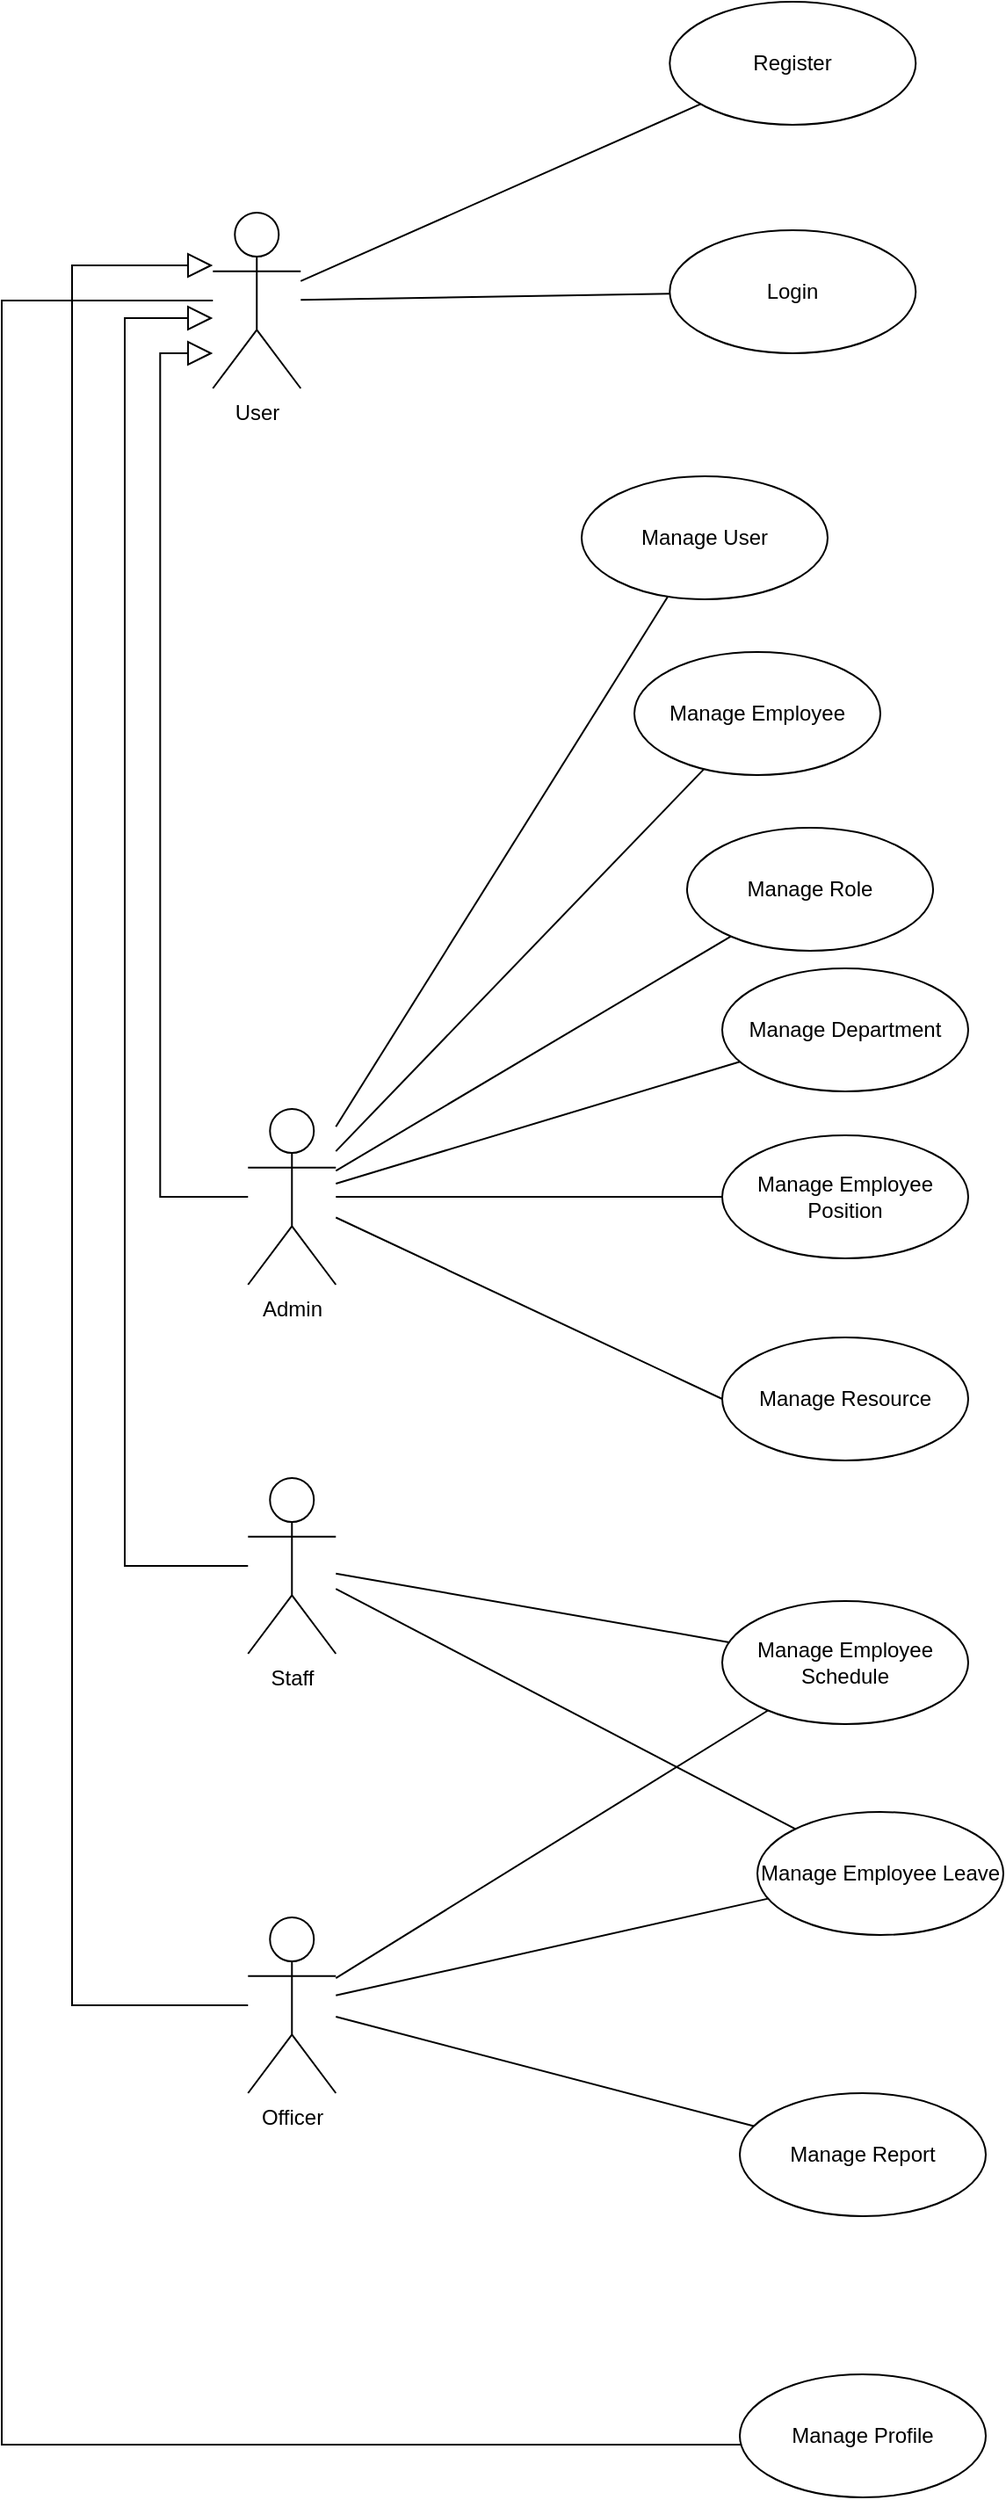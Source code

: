 <mxfile version="26.0.4" pages="3">
  <diagram name="use-case-diagram" id="xXcpw8Cwycd0y3BfpgWa">
    <mxGraphModel dx="1018" dy="1786" grid="1" gridSize="10" guides="1" tooltips="1" connect="1" arrows="1" fold="1" page="1" pageScale="1" pageWidth="850" pageHeight="1100" math="0" shadow="0">
      <root>
        <mxCell id="0" />
        <mxCell id="1" parent="0" />
        <mxCell id="fSJDlGwZ3fynIPUPDxGs-24" style="edgeStyle=none;shape=connector;rounded=0;orthogonalLoop=1;jettySize=auto;html=1;strokeColor=default;align=center;verticalAlign=middle;fontFamily=Helvetica;fontSize=11;fontColor=default;labelBackgroundColor=default;endArrow=none;endFill=0;" parent="1" source="3LhN4c879SK9sG2BPAm--1" target="3LhN4c879SK9sG2BPAm--65" edge="1">
          <mxGeometry relative="1" as="geometry">
            <Array as="points" />
          </mxGeometry>
        </mxCell>
        <mxCell id="3LhN4c879SK9sG2BPAm--1" value="Staff" style="shape=umlActor;html=1;verticalLabelPosition=bottom;verticalAlign=top;align=center;" parent="1" vertex="1">
          <mxGeometry x="240.14" y="780" width="50" height="100" as="geometry" />
        </mxCell>
        <mxCell id="3LhN4c879SK9sG2BPAm--2" value="Login" style="ellipse;whiteSpace=wrap;html=1;" parent="1" vertex="1">
          <mxGeometry x="480.14" y="70" width="140" height="70" as="geometry" />
        </mxCell>
        <mxCell id="3LhN4c879SK9sG2BPAm--21" style="edgeStyle=none;shape=connector;rounded=0;orthogonalLoop=1;jettySize=auto;html=1;strokeColor=default;align=center;verticalAlign=middle;fontFamily=Helvetica;fontSize=11;fontColor=default;labelBackgroundColor=default;endArrow=none;endFill=0;" parent="1" source="3LhN4c879SK9sG2BPAm--7" target="3LhN4c879SK9sG2BPAm--17" edge="1">
          <mxGeometry relative="1" as="geometry" />
        </mxCell>
        <mxCell id="fSJDlGwZ3fynIPUPDxGs-26" style="edgeStyle=orthogonalEdgeStyle;shape=connector;rounded=0;orthogonalLoop=1;jettySize=auto;html=1;strokeColor=default;align=center;verticalAlign=middle;fontFamily=Helvetica;fontSize=11;fontColor=default;labelBackgroundColor=default;endArrow=none;endFill=0;" parent="1" source="3LhN4c879SK9sG2BPAm--7" target="3LhN4c879SK9sG2BPAm--96" edge="1">
          <mxGeometry relative="1" as="geometry">
            <Array as="points">
              <mxPoint x="100" y="110" />
              <mxPoint x="100" y="1330" />
            </Array>
          </mxGeometry>
        </mxCell>
        <mxCell id="3LhN4c879SK9sG2BPAm--7" value="User" style="shape=umlActor;html=1;verticalLabelPosition=bottom;verticalAlign=top;align=center;" parent="1" vertex="1">
          <mxGeometry x="220.14" y="60" width="50" height="100" as="geometry" />
        </mxCell>
        <mxCell id="3LhN4c879SK9sG2BPAm--120" style="edgeStyle=none;shape=connector;rounded=0;orthogonalLoop=1;jettySize=auto;html=1;strokeColor=default;align=center;verticalAlign=middle;fontFamily=Helvetica;fontSize=11;fontColor=default;labelBackgroundColor=default;endArrow=none;endFill=0;" parent="1" source="3LhN4c879SK9sG2BPAm--8" target="3LhN4c879SK9sG2BPAm--22" edge="1">
          <mxGeometry relative="1" as="geometry">
            <Array as="points" />
          </mxGeometry>
        </mxCell>
        <mxCell id="3LhN4c879SK9sG2BPAm--121" style="edgeStyle=none;shape=connector;rounded=0;orthogonalLoop=1;jettySize=auto;html=1;strokeColor=default;align=center;verticalAlign=middle;fontFamily=Helvetica;fontSize=11;fontColor=default;labelBackgroundColor=default;endArrow=none;endFill=0;" parent="1" source="3LhN4c879SK9sG2BPAm--8" target="3LhN4c879SK9sG2BPAm--30" edge="1">
          <mxGeometry relative="1" as="geometry" />
        </mxCell>
        <mxCell id="3LhN4c879SK9sG2BPAm--122" style="edgeStyle=none;shape=connector;rounded=0;orthogonalLoop=1;jettySize=auto;html=1;strokeColor=default;align=center;verticalAlign=middle;fontFamily=Helvetica;fontSize=11;fontColor=default;labelBackgroundColor=default;endArrow=none;endFill=0;" parent="1" source="3LhN4c879SK9sG2BPAm--8" target="3LhN4c879SK9sG2BPAm--37" edge="1">
          <mxGeometry relative="1" as="geometry" />
        </mxCell>
        <mxCell id="3LhN4c879SK9sG2BPAm--123" style="edgeStyle=none;shape=connector;rounded=0;orthogonalLoop=1;jettySize=auto;html=1;strokeColor=default;align=center;verticalAlign=middle;fontFamily=Helvetica;fontSize=11;fontColor=default;labelBackgroundColor=default;endArrow=none;endFill=0;" parent="1" source="3LhN4c879SK9sG2BPAm--8" target="3LhN4c879SK9sG2BPAm--44" edge="1">
          <mxGeometry relative="1" as="geometry">
            <Array as="points" />
          </mxGeometry>
        </mxCell>
        <mxCell id="3LhN4c879SK9sG2BPAm--8" value="Admin" style="shape=umlActor;html=1;verticalLabelPosition=bottom;verticalAlign=top;align=center;" parent="1" vertex="1">
          <mxGeometry x="240.14" y="570" width="50" height="100" as="geometry" />
        </mxCell>
        <mxCell id="fSJDlGwZ3fynIPUPDxGs-21" style="edgeStyle=none;shape=connector;rounded=0;orthogonalLoop=1;jettySize=auto;html=1;strokeColor=default;align=center;verticalAlign=middle;fontFamily=Helvetica;fontSize=11;fontColor=default;labelBackgroundColor=default;endArrow=none;endFill=0;" parent="1" source="3LhN4c879SK9sG2BPAm--10" target="3LhN4c879SK9sG2BPAm--58" edge="1">
          <mxGeometry relative="1" as="geometry">
            <Array as="points" />
          </mxGeometry>
        </mxCell>
        <mxCell id="fSJDlGwZ3fynIPUPDxGs-22" style="edgeStyle=none;shape=connector;rounded=0;orthogonalLoop=1;jettySize=auto;html=1;strokeColor=default;align=center;verticalAlign=middle;fontFamily=Helvetica;fontSize=11;fontColor=default;labelBackgroundColor=default;endArrow=none;endFill=0;" parent="1" source="3LhN4c879SK9sG2BPAm--10" target="3LhN4c879SK9sG2BPAm--65" edge="1">
          <mxGeometry relative="1" as="geometry" />
        </mxCell>
        <mxCell id="fSJDlGwZ3fynIPUPDxGs-23" style="edgeStyle=none;shape=connector;rounded=0;orthogonalLoop=1;jettySize=auto;html=1;strokeColor=default;align=center;verticalAlign=middle;fontFamily=Helvetica;fontSize=11;fontColor=default;labelBackgroundColor=default;endArrow=none;endFill=0;" parent="1" source="3LhN4c879SK9sG2BPAm--10" target="3LhN4c879SK9sG2BPAm--73" edge="1">
          <mxGeometry relative="1" as="geometry" />
        </mxCell>
        <mxCell id="3LhN4c879SK9sG2BPAm--10" value="Officer" style="shape=umlActor;html=1;verticalLabelPosition=bottom;verticalAlign=top;align=center;" parent="1" vertex="1">
          <mxGeometry x="240.14" y="1030" width="50" height="100" as="geometry" />
        </mxCell>
        <mxCell id="3LhN4c879SK9sG2BPAm--11" value="" style="edgeStyle=orthogonalEdgeStyle;html=1;endSize=12;endArrow=block;endFill=0;rounded=0;" parent="1" source="3LhN4c879SK9sG2BPAm--8" target="3LhN4c879SK9sG2BPAm--7" edge="1">
          <mxGeometry width="160" relative="1" as="geometry">
            <mxPoint x="460.14" y="370" as="sourcePoint" />
            <mxPoint x="310.14" y="170" as="targetPoint" />
            <Array as="points">
              <mxPoint x="190.14" y="620" />
              <mxPoint x="190.14" y="140" />
            </Array>
          </mxGeometry>
        </mxCell>
        <mxCell id="3LhN4c879SK9sG2BPAm--12" value="" style="edgeStyle=orthogonalEdgeStyle;html=1;endSize=12;endArrow=block;endFill=0;rounded=0;" parent="1" source="3LhN4c879SK9sG2BPAm--10" target="3LhN4c879SK9sG2BPAm--7" edge="1">
          <mxGeometry width="160" relative="1" as="geometry">
            <mxPoint x="260.14" y="233" as="sourcePoint" />
            <mxPoint x="220.14" y="240" as="targetPoint" />
            <Array as="points">
              <mxPoint x="140" y="1080" />
              <mxPoint x="140" y="90" />
            </Array>
          </mxGeometry>
        </mxCell>
        <mxCell id="3LhN4c879SK9sG2BPAm--13" value="" style="edgeStyle=orthogonalEdgeStyle;html=1;endSize=12;endArrow=block;endFill=0;rounded=0;" parent="1" source="3LhN4c879SK9sG2BPAm--1" target="3LhN4c879SK9sG2BPAm--7" edge="1">
          <mxGeometry width="160" relative="1" as="geometry">
            <mxPoint x="270.14" y="243" as="sourcePoint" />
            <mxPoint x="340.14" y="230" as="targetPoint" />
            <Array as="points">
              <mxPoint x="170" y="830" />
              <mxPoint x="170" y="120" />
            </Array>
          </mxGeometry>
        </mxCell>
        <mxCell id="3LhN4c879SK9sG2BPAm--17" value="Register" style="ellipse;whiteSpace=wrap;html=1;" parent="1" vertex="1">
          <mxGeometry x="480.14" y="-60" width="140" height="70" as="geometry" />
        </mxCell>
        <mxCell id="3LhN4c879SK9sG2BPAm--22" value="Manage User" style="ellipse;whiteSpace=wrap;html=1;" parent="1" vertex="1">
          <mxGeometry x="430" y="210" width="140" height="70" as="geometry" />
        </mxCell>
        <mxCell id="3LhN4c879SK9sG2BPAm--30" value="Manage Employee" style="ellipse;whiteSpace=wrap;html=1;" parent="1" vertex="1">
          <mxGeometry x="460" y="310" width="140" height="70" as="geometry" />
        </mxCell>
        <mxCell id="3LhN4c879SK9sG2BPAm--37" value="Manage Role" style="ellipse;whiteSpace=wrap;html=1;" parent="1" vertex="1">
          <mxGeometry x="490" y="410" width="140" height="70" as="geometry" />
        </mxCell>
        <mxCell id="3LhN4c879SK9sG2BPAm--44" value="Manage Department" style="ellipse;whiteSpace=wrap;html=1;" parent="1" vertex="1">
          <mxGeometry x="510" y="490" width="140" height="70" as="geometry" />
        </mxCell>
        <mxCell id="3LhN4c879SK9sG2BPAm--51" value="Manage Employee Position" style="ellipse;whiteSpace=wrap;html=1;" parent="1" vertex="1">
          <mxGeometry x="510" y="585" width="140" height="70" as="geometry" />
        </mxCell>
        <mxCell id="3LhN4c879SK9sG2BPAm--58" value="Manage Employee Schedule" style="ellipse;whiteSpace=wrap;html=1;" parent="1" vertex="1">
          <mxGeometry x="510" y="850" width="140" height="70" as="geometry" />
        </mxCell>
        <mxCell id="3LhN4c879SK9sG2BPAm--65" value="Manage Employee Leave" style="ellipse;whiteSpace=wrap;html=1;" parent="1" vertex="1">
          <mxGeometry x="530" y="970" width="140" height="70" as="geometry" />
        </mxCell>
        <mxCell id="3LhN4c879SK9sG2BPAm--73" value="Manage Report" style="ellipse;whiteSpace=wrap;html=1;" parent="1" vertex="1">
          <mxGeometry x="520" y="1130" width="140" height="70" as="geometry" />
        </mxCell>
        <mxCell id="3LhN4c879SK9sG2BPAm--96" value="Manage Profile" style="ellipse;whiteSpace=wrap;html=1;" parent="1" vertex="1">
          <mxGeometry x="520" y="1290" width="140" height="70" as="geometry" />
        </mxCell>
        <mxCell id="fSJDlGwZ3fynIPUPDxGs-1" value="" style="endArrow=none;html=1;rounded=0;" parent="1" source="3LhN4c879SK9sG2BPAm--2" target="3LhN4c879SK9sG2BPAm--7" edge="1">
          <mxGeometry width="50" height="50" relative="1" as="geometry">
            <mxPoint x="420.14" y="370" as="sourcePoint" />
            <mxPoint x="470.14" y="320" as="targetPoint" />
          </mxGeometry>
        </mxCell>
        <mxCell id="fSJDlGwZ3fynIPUPDxGs-19" style="edgeStyle=none;shape=connector;rounded=0;orthogonalLoop=1;jettySize=auto;html=1;strokeColor=default;align=center;verticalAlign=middle;fontFamily=Helvetica;fontSize=11;fontColor=default;labelBackgroundColor=default;endArrow=none;endFill=0;" parent="1" source="3LhN4c879SK9sG2BPAm--8" target="3LhN4c879SK9sG2BPAm--51" edge="1">
          <mxGeometry relative="1" as="geometry">
            <Array as="points" />
            <mxPoint x="293.14" y="680" as="sourcePoint" />
            <mxPoint x="506.14" y="921" as="targetPoint" />
          </mxGeometry>
        </mxCell>
        <mxCell id="fSJDlGwZ3fynIPUPDxGs-20" style="rounded=0;orthogonalLoop=1;jettySize=auto;html=1;endArrow=none;endFill=0;" parent="1" source="3LhN4c879SK9sG2BPAm--1" target="3LhN4c879SK9sG2BPAm--58" edge="1">
          <mxGeometry relative="1" as="geometry">
            <Array as="points" />
          </mxGeometry>
        </mxCell>
        <mxCell id="R-PCQynwRgsH-SV3ILbH-3" value="Manage Resource" style="ellipse;whiteSpace=wrap;html=1;" vertex="1" parent="1">
          <mxGeometry x="510" y="700" width="140" height="70" as="geometry" />
        </mxCell>
        <mxCell id="R-PCQynwRgsH-SV3ILbH-4" style="edgeStyle=none;shape=connector;rounded=0;orthogonalLoop=1;jettySize=auto;html=1;strokeColor=default;align=center;verticalAlign=middle;fontFamily=Helvetica;fontSize=11;fontColor=default;labelBackgroundColor=default;endArrow=none;endFill=0;entryX=0;entryY=0.5;entryDx=0;entryDy=0;" edge="1" parent="1" source="3LhN4c879SK9sG2BPAm--8" target="R-PCQynwRgsH-SV3ILbH-3">
          <mxGeometry relative="1" as="geometry">
            <Array as="points" />
            <mxPoint x="300" y="630" as="sourcePoint" />
            <mxPoint x="520" y="630" as="targetPoint" />
          </mxGeometry>
        </mxCell>
      </root>
    </mxGraphModel>
  </diagram>
  <diagram id="jHjZhWgwOtiHI7k663qR" name="class-diagram">
    <mxGraphModel dx="2639" dy="1733" grid="1" gridSize="10" guides="1" tooltips="1" connect="1" arrows="1" fold="1" page="1" pageScale="1" pageWidth="850" pageHeight="1100" math="0" shadow="0">
      <root>
        <mxCell id="0" />
        <mxCell id="1" parent="0" />
        <mxCell id="_KKGXcrLF3VbKyN5nEoX-6" value="User" style="swimlane;fontStyle=1;align=center;verticalAlign=top;childLayout=stackLayout;horizontal=1;startSize=26;horizontalStack=0;resizeParent=1;resizeParentMax=0;resizeLast=0;collapsible=1;marginBottom=0;whiteSpace=wrap;html=1;" parent="1" vertex="1">
          <mxGeometry x="-10" y="30" width="290" height="320" as="geometry" />
        </mxCell>
        <mxCell id="_KKGXcrLF3VbKyN5nEoX-7" value="+ id: int" style="text;strokeColor=none;fillColor=none;align=left;verticalAlign=top;spacingLeft=4;spacingRight=4;overflow=hidden;rotatable=0;points=[[0,0.5],[1,0.5]];portConstraint=eastwest;whiteSpace=wrap;html=1;" parent="_KKGXcrLF3VbKyN5nEoX-6" vertex="1">
          <mxGeometry y="26" width="290" height="26" as="geometry" />
        </mxCell>
        <mxCell id="4wDXa8H8jrL8yddJZhal-1" value="+ role_id: int" style="text;strokeColor=none;fillColor=none;align=left;verticalAlign=top;spacingLeft=4;spacingRight=4;overflow=hidden;rotatable=0;points=[[0,0.5],[1,0.5]];portConstraint=eastwest;whiteSpace=wrap;html=1;" parent="_KKGXcrLF3VbKyN5nEoX-6" vertex="1">
          <mxGeometry y="52" width="290" height="26" as="geometry" />
        </mxCell>
        <mxCell id="_KKGXcrLF3VbKyN5nEoX-10" value="+ username: string" style="text;strokeColor=none;fillColor=none;align=left;verticalAlign=top;spacingLeft=4;spacingRight=4;overflow=hidden;rotatable=0;points=[[0,0.5],[1,0.5]];portConstraint=eastwest;whiteSpace=wrap;html=1;" parent="_KKGXcrLF3VbKyN5nEoX-6" vertex="1">
          <mxGeometry y="78" width="290" height="26" as="geometry" />
        </mxCell>
        <mxCell id="_KKGXcrLF3VbKyN5nEoX-14" value="+ email: string" style="text;strokeColor=none;fillColor=none;align=left;verticalAlign=top;spacingLeft=4;spacingRight=4;overflow=hidden;rotatable=0;points=[[0,0.5],[1,0.5]];portConstraint=eastwest;whiteSpace=wrap;html=1;" parent="_KKGXcrLF3VbKyN5nEoX-6" vertex="1">
          <mxGeometry y="104" width="290" height="26" as="geometry" />
        </mxCell>
        <mxCell id="_KKGXcrLF3VbKyN5nEoX-15" value="+ password: string" style="text;strokeColor=none;fillColor=none;align=left;verticalAlign=top;spacingLeft=4;spacingRight=4;overflow=hidden;rotatable=0;points=[[0,0.5],[1,0.5]];portConstraint=eastwest;whiteSpace=wrap;html=1;" parent="_KKGXcrLF3VbKyN5nEoX-6" vertex="1">
          <mxGeometry y="130" width="290" height="26" as="geometry" />
        </mxCell>
        <mxCell id="lSpQuXqBC_qEc0hjLrWR-1" value="+ status: enum(&#39;on_process&#39;, &#39;active&#39;)" style="text;strokeColor=none;fillColor=none;align=left;verticalAlign=top;spacingLeft=4;spacingRight=4;overflow=hidden;rotatable=0;points=[[0,0.5],[1,0.5]];portConstraint=eastwest;whiteSpace=wrap;html=1;" parent="_KKGXcrLF3VbKyN5nEoX-6" vertex="1">
          <mxGeometry y="156" width="290" height="26" as="geometry" />
        </mxCell>
        <mxCell id="_KKGXcrLF3VbKyN5nEoX-8" value="" style="line;strokeWidth=1;fillColor=none;align=left;verticalAlign=middle;spacingTop=-1;spacingLeft=3;spacingRight=3;rotatable=0;labelPosition=right;points=[];portConstraint=eastwest;strokeColor=inherit;" parent="_KKGXcrLF3VbKyN5nEoX-6" vertex="1">
          <mxGeometry y="182" width="290" height="8" as="geometry" />
        </mxCell>
        <mxCell id="JFUeuGTlJTX4tr9S2qWD-11" value="+ findAll(): User[]" style="text;strokeColor=none;fillColor=none;align=left;verticalAlign=top;spacingLeft=4;spacingRight=4;overflow=hidden;rotatable=0;points=[[0,0.5],[1,0.5]];portConstraint=eastwest;whiteSpace=wrap;html=1;" parent="_KKGXcrLF3VbKyN5nEoX-6" vertex="1">
          <mxGeometry y="190" width="290" height="26" as="geometry" />
        </mxCell>
        <mxCell id="_KKGXcrLF3VbKyN5nEoX-9" value="+ find(id: int | string): User" style="text;strokeColor=none;fillColor=none;align=left;verticalAlign=top;spacingLeft=4;spacingRight=4;overflow=hidden;rotatable=0;points=[[0,0.5],[1,0.5]];portConstraint=eastwest;whiteSpace=wrap;html=1;" parent="_KKGXcrLF3VbKyN5nEoX-6" vertex="1">
          <mxGeometry y="216" width="290" height="26" as="geometry" />
        </mxCell>
        <mxCell id="_KKGXcrLF3VbKyN5nEoX-16" value="+ save(data: UserDTO): boolean" style="text;strokeColor=none;fillColor=none;align=left;verticalAlign=top;spacingLeft=4;spacingRight=4;overflow=hidden;rotatable=0;points=[[0,0.5],[1,0.5]];portConstraint=eastwest;whiteSpace=wrap;html=1;" parent="_KKGXcrLF3VbKyN5nEoX-6" vertex="1">
          <mxGeometry y="242" width="290" height="26" as="geometry" />
        </mxCell>
        <mxCell id="_KKGXcrLF3VbKyN5nEoX-17" value="+ update(id: int | string, data: UserDTO): boolean" style="text;strokeColor=none;fillColor=none;align=left;verticalAlign=top;spacingLeft=4;spacingRight=4;overflow=hidden;rotatable=0;points=[[0,0.5],[1,0.5]];portConstraint=eastwest;whiteSpace=wrap;html=1;" parent="_KKGXcrLF3VbKyN5nEoX-6" vertex="1">
          <mxGeometry y="268" width="290" height="26" as="geometry" />
        </mxCell>
        <mxCell id="4wDXa8H8jrL8yddJZhal-28" value="+ delete(id: int | string): boolean" style="text;strokeColor=none;fillColor=none;align=left;verticalAlign=top;spacingLeft=4;spacingRight=4;overflow=hidden;rotatable=0;points=[[0,0.5],[1,0.5]];portConstraint=eastwest;whiteSpace=wrap;html=1;" parent="_KKGXcrLF3VbKyN5nEoX-6" vertex="1">
          <mxGeometry y="294" width="290" height="26" as="geometry" />
        </mxCell>
        <mxCell id="_KKGXcrLF3VbKyN5nEoX-18" value="UserDTO" style="swimlane;fontStyle=1;align=center;verticalAlign=top;childLayout=stackLayout;horizontal=1;startSize=26;horizontalStack=0;resizeParent=1;resizeParentMax=0;resizeLast=0;collapsible=1;marginBottom=0;whiteSpace=wrap;html=1;" parent="1" vertex="1">
          <mxGeometry x="60" y="-150" width="150" height="130" as="geometry" />
        </mxCell>
        <mxCell id="4wDXa8H8jrL8yddJZhal-13" value="+ role_id?: int" style="text;strokeColor=none;fillColor=none;align=left;verticalAlign=top;spacingLeft=4;spacingRight=4;overflow=hidden;rotatable=0;points=[[0,0.5],[1,0.5]];portConstraint=eastwest;whiteSpace=wrap;html=1;" parent="_KKGXcrLF3VbKyN5nEoX-18" vertex="1">
          <mxGeometry y="26" width="150" height="26" as="geometry" />
        </mxCell>
        <mxCell id="_KKGXcrLF3VbKyN5nEoX-20" value="+ name?: string" style="text;strokeColor=none;fillColor=none;align=left;verticalAlign=top;spacingLeft=4;spacingRight=4;overflow=hidden;rotatable=0;points=[[0,0.5],[1,0.5]];portConstraint=eastwest;whiteSpace=wrap;html=1;" parent="_KKGXcrLF3VbKyN5nEoX-18" vertex="1">
          <mxGeometry y="52" width="150" height="26" as="geometry" />
        </mxCell>
        <mxCell id="_KKGXcrLF3VbKyN5nEoX-21" value="+ email?: string" style="text;strokeColor=none;fillColor=none;align=left;verticalAlign=top;spacingLeft=4;spacingRight=4;overflow=hidden;rotatable=0;points=[[0,0.5],[1,0.5]];portConstraint=eastwest;whiteSpace=wrap;html=1;" parent="_KKGXcrLF3VbKyN5nEoX-18" vertex="1">
          <mxGeometry y="78" width="150" height="26" as="geometry" />
        </mxCell>
        <mxCell id="_KKGXcrLF3VbKyN5nEoX-22" value="+ password?: string" style="text;strokeColor=none;fillColor=none;align=left;verticalAlign=top;spacingLeft=4;spacingRight=4;overflow=hidden;rotatable=0;points=[[0,0.5],[1,0.5]];portConstraint=eastwest;whiteSpace=wrap;html=1;" parent="_KKGXcrLF3VbKyN5nEoX-18" vertex="1">
          <mxGeometry y="104" width="150" height="26" as="geometry" />
        </mxCell>
        <mxCell id="4wDXa8H8jrL8yddJZhal-14" value="&lt;div&gt;Employee&lt;/div&gt;" style="swimlane;fontStyle=1;align=center;verticalAlign=top;childLayout=stackLayout;horizontal=1;startSize=26;horizontalStack=0;resizeParent=1;resizeParentMax=0;resizeLast=0;collapsible=1;marginBottom=0;whiteSpace=wrap;html=1;" parent="1" vertex="1">
          <mxGeometry x="380" y="30" width="330" height="346" as="geometry" />
        </mxCell>
        <mxCell id="4wDXa8H8jrL8yddJZhal-15" value="+ id: int" style="text;strokeColor=none;fillColor=none;align=left;verticalAlign=top;spacingLeft=4;spacingRight=4;overflow=hidden;rotatable=0;points=[[0,0.5],[1,0.5]];portConstraint=eastwest;whiteSpace=wrap;html=1;" parent="4wDXa8H8jrL8yddJZhal-14" vertex="1">
          <mxGeometry y="26" width="330" height="26" as="geometry" />
        </mxCell>
        <mxCell id="4wDXa8H8jrL8yddJZhal-16" value="+ user_id: int" style="text;strokeColor=none;fillColor=none;align=left;verticalAlign=top;spacingLeft=4;spacingRight=4;overflow=hidden;rotatable=0;points=[[0,0.5],[1,0.5]];portConstraint=eastwest;whiteSpace=wrap;html=1;" parent="4wDXa8H8jrL8yddJZhal-14" vertex="1">
          <mxGeometry y="52" width="330" height="26" as="geometry" />
        </mxCell>
        <mxCell id="4wDXa8H8jrL8yddJZhal-71" value="+ department_id: int" style="text;strokeColor=none;fillColor=none;align=left;verticalAlign=top;spacingLeft=4;spacingRight=4;overflow=hidden;rotatable=0;points=[[0,0.5],[1,0.5]];portConstraint=eastwest;whiteSpace=wrap;html=1;" parent="4wDXa8H8jrL8yddJZhal-14" vertex="1">
          <mxGeometry y="78" width="330" height="26" as="geometry" />
        </mxCell>
        <mxCell id="4wDXa8H8jrL8yddJZhal-49" value="+ employee_position_id: int" style="text;strokeColor=none;fillColor=none;align=left;verticalAlign=top;spacingLeft=4;spacingRight=4;overflow=hidden;rotatable=0;points=[[0,0.5],[1,0.5]];portConstraint=eastwest;whiteSpace=wrap;html=1;" parent="4wDXa8H8jrL8yddJZhal-14" vertex="1">
          <mxGeometry y="104" width="330" height="26" as="geometry" />
        </mxCell>
        <mxCell id="4wDXa8H8jrL8yddJZhal-17" value="+ card_id: string" style="text;strokeColor=none;fillColor=none;align=left;verticalAlign=top;spacingLeft=4;spacingRight=4;overflow=hidden;rotatable=0;points=[[0,0.5],[1,0.5]];portConstraint=eastwest;whiteSpace=wrap;html=1;" parent="4wDXa8H8jrL8yddJZhal-14" vertex="1">
          <mxGeometry y="130" width="330" height="26" as="geometry" />
        </mxCell>
        <mxCell id="4wDXa8H8jrL8yddJZhal-31" value="+ name: string" style="text;strokeColor=none;fillColor=none;align=left;verticalAlign=top;spacingLeft=4;spacingRight=4;overflow=hidden;rotatable=0;points=[[0,0.5],[1,0.5]];portConstraint=eastwest;whiteSpace=wrap;html=1;" parent="4wDXa8H8jrL8yddJZhal-14" vertex="1">
          <mxGeometry y="156" width="330" height="26" as="geometry" />
        </mxCell>
        <mxCell id="0A_gl6fZEAyYafF4eutT-3" value="+ status: enum(&#39;on_process&#39;, &#39;active&#39;, &#39;on_leave&#39;, &#39;resigned&#39;)" style="text;strokeColor=none;fillColor=none;align=left;verticalAlign=top;spacingLeft=4;spacingRight=4;overflow=hidden;rotatable=0;points=[[0,0.5],[1,0.5]];portConstraint=eastwest;whiteSpace=wrap;html=1;" parent="4wDXa8H8jrL8yddJZhal-14" vertex="1">
          <mxGeometry y="182" width="330" height="26" as="geometry" />
        </mxCell>
        <mxCell id="4wDXa8H8jrL8yddJZhal-20" value="" style="line;strokeWidth=1;fillColor=none;align=left;verticalAlign=middle;spacingTop=-1;spacingLeft=3;spacingRight=3;rotatable=0;labelPosition=right;points=[];portConstraint=eastwest;strokeColor=inherit;" parent="4wDXa8H8jrL8yddJZhal-14" vertex="1">
          <mxGeometry y="208" width="330" height="8" as="geometry" />
        </mxCell>
        <mxCell id="JFUeuGTlJTX4tr9S2qWD-12" value="+ findAll(): Employee[]" style="text;strokeColor=none;fillColor=none;align=left;verticalAlign=top;spacingLeft=4;spacingRight=4;overflow=hidden;rotatable=0;points=[[0,0.5],[1,0.5]];portConstraint=eastwest;whiteSpace=wrap;html=1;" parent="4wDXa8H8jrL8yddJZhal-14" vertex="1">
          <mxGeometry y="216" width="330" height="26" as="geometry" />
        </mxCell>
        <mxCell id="4wDXa8H8jrL8yddJZhal-21" value="+ find(id: int | string): Employee" style="text;strokeColor=none;fillColor=none;align=left;verticalAlign=top;spacingLeft=4;spacingRight=4;overflow=hidden;rotatable=0;points=[[0,0.5],[1,0.5]];portConstraint=eastwest;whiteSpace=wrap;html=1;" parent="4wDXa8H8jrL8yddJZhal-14" vertex="1">
          <mxGeometry y="242" width="330" height="26" as="geometry" />
        </mxCell>
        <mxCell id="4wDXa8H8jrL8yddJZhal-22" value="+ save(data: EmployeeDTO): boolean" style="text;strokeColor=none;fillColor=none;align=left;verticalAlign=top;spacingLeft=4;spacingRight=4;overflow=hidden;rotatable=0;points=[[0,0.5],[1,0.5]];portConstraint=eastwest;whiteSpace=wrap;html=1;" parent="4wDXa8H8jrL8yddJZhal-14" vertex="1">
          <mxGeometry y="268" width="330" height="26" as="geometry" />
        </mxCell>
        <mxCell id="4wDXa8H8jrL8yddJZhal-23" value="+ update(id: int | string, data: EmployeeDTO): boolean" style="text;strokeColor=none;fillColor=none;align=left;verticalAlign=top;spacingLeft=4;spacingRight=4;overflow=hidden;rotatable=0;points=[[0,0.5],[1,0.5]];portConstraint=eastwest;whiteSpace=wrap;html=1;" parent="4wDXa8H8jrL8yddJZhal-14" vertex="1">
          <mxGeometry y="294" width="330" height="26" as="geometry" />
        </mxCell>
        <mxCell id="4wDXa8H8jrL8yddJZhal-30" value="+ delete(id: int | string): boolean" style="text;strokeColor=none;fillColor=none;align=left;verticalAlign=top;spacingLeft=4;spacingRight=4;overflow=hidden;rotatable=0;points=[[0,0.5],[1,0.5]];portConstraint=eastwest;whiteSpace=wrap;html=1;" parent="4wDXa8H8jrL8yddJZhal-14" vertex="1">
          <mxGeometry y="320" width="330" height="26" as="geometry" />
        </mxCell>
        <mxCell id="4wDXa8H8jrL8yddJZhal-44" value="EmployeeDTO" style="swimlane;fontStyle=1;align=center;verticalAlign=top;childLayout=stackLayout;horizontal=1;startSize=26;horizontalStack=0;resizeParent=1;resizeParentMax=0;resizeLast=0;collapsible=1;marginBottom=0;whiteSpace=wrap;html=1;" parent="1" vertex="1">
          <mxGeometry x="425" y="-178" width="205" height="156" as="geometry" />
        </mxCell>
        <mxCell id="4wDXa8H8jrL8yddJZhal-53" value="+ user_id?: int" style="text;strokeColor=none;fillColor=none;align=left;verticalAlign=top;spacingLeft=4;spacingRight=4;overflow=hidden;rotatable=0;points=[[0,0.5],[1,0.5]];portConstraint=eastwest;whiteSpace=wrap;html=1;" parent="4wDXa8H8jrL8yddJZhal-44" vertex="1">
          <mxGeometry y="26" width="205" height="26" as="geometry" />
        </mxCell>
        <mxCell id="4wDXa8H8jrL8yddJZhal-52" value="+ employee_position_id?: int" style="text;strokeColor=none;fillColor=none;align=left;verticalAlign=top;spacingLeft=4;spacingRight=4;overflow=hidden;rotatable=0;points=[[0,0.5],[1,0.5]];portConstraint=eastwest;whiteSpace=wrap;html=1;" parent="4wDXa8H8jrL8yddJZhal-44" vertex="1">
          <mxGeometry y="52" width="205" height="26" as="geometry" />
        </mxCell>
        <mxCell id="4wDXa8H8jrL8yddJZhal-55" value="+ employee_card_id?: string" style="text;strokeColor=none;fillColor=none;align=left;verticalAlign=top;spacingLeft=4;spacingRight=4;overflow=hidden;rotatable=0;points=[[0,0.5],[1,0.5]];portConstraint=eastwest;whiteSpace=wrap;html=1;" parent="4wDXa8H8jrL8yddJZhal-44" vertex="1">
          <mxGeometry y="78" width="205" height="26" as="geometry" />
        </mxCell>
        <mxCell id="4wDXa8H8jrL8yddJZhal-54" value="+ name?: string" style="text;strokeColor=none;fillColor=none;align=left;verticalAlign=top;spacingLeft=4;spacingRight=4;overflow=hidden;rotatable=0;points=[[0,0.5],[1,0.5]];portConstraint=eastwest;whiteSpace=wrap;html=1;" parent="4wDXa8H8jrL8yddJZhal-44" vertex="1">
          <mxGeometry y="104" width="205" height="26" as="geometry" />
        </mxCell>
        <mxCell id="0A_gl6fZEAyYafF4eutT-46" value="+ status?: enum(&#39;active&#39;, &#39;on_leave&#39;)" style="text;strokeColor=none;fillColor=none;align=left;verticalAlign=top;spacingLeft=4;spacingRight=4;overflow=hidden;rotatable=0;points=[[0,0.5],[1,0.5]];portConstraint=eastwest;whiteSpace=wrap;html=1;" parent="4wDXa8H8jrL8yddJZhal-44" vertex="1">
          <mxGeometry y="130" width="205" height="26" as="geometry" />
        </mxCell>
        <mxCell id="4wDXa8H8jrL8yddJZhal-67" value="EmployeePosition" style="swimlane;fontStyle=1;align=center;verticalAlign=top;childLayout=stackLayout;horizontal=1;startSize=26;horizontalStack=0;resizeParent=1;resizeParentMax=0;resizeLast=0;collapsible=1;marginBottom=0;whiteSpace=wrap;html=1;" parent="1" vertex="1">
          <mxGeometry x="760" y="60" width="360" height="216" as="geometry" />
        </mxCell>
        <mxCell id="4wDXa8H8jrL8yddJZhal-68" value="+ id: int" style="text;strokeColor=none;fillColor=none;align=left;verticalAlign=top;spacingLeft=4;spacingRight=4;overflow=hidden;rotatable=0;points=[[0,0.5],[1,0.5]];portConstraint=eastwest;whiteSpace=wrap;html=1;" parent="4wDXa8H8jrL8yddJZhal-67" vertex="1">
          <mxGeometry y="26" width="360" height="26" as="geometry" />
        </mxCell>
        <mxCell id="4wDXa8H8jrL8yddJZhal-72" value="+ name: string" style="text;strokeColor=none;fillColor=none;align=left;verticalAlign=top;spacingLeft=4;spacingRight=4;overflow=hidden;rotatable=0;points=[[0,0.5],[1,0.5]];portConstraint=eastwest;whiteSpace=wrap;html=1;" parent="4wDXa8H8jrL8yddJZhal-67" vertex="1">
          <mxGeometry y="52" width="360" height="26" as="geometry" />
        </mxCell>
        <mxCell id="4wDXa8H8jrL8yddJZhal-69" value="" style="line;strokeWidth=1;fillColor=none;align=left;verticalAlign=middle;spacingTop=-1;spacingLeft=3;spacingRight=3;rotatable=0;labelPosition=right;points=[];portConstraint=eastwest;strokeColor=inherit;" parent="4wDXa8H8jrL8yddJZhal-67" vertex="1">
          <mxGeometry y="78" width="360" height="8" as="geometry" />
        </mxCell>
        <mxCell id="JFUeuGTlJTX4tr9S2qWD-13" value="+ findAll(): EmployeePosition[]" style="text;strokeColor=none;fillColor=none;align=left;verticalAlign=top;spacingLeft=4;spacingRight=4;overflow=hidden;rotatable=0;points=[[0,0.5],[1,0.5]];portConstraint=eastwest;whiteSpace=wrap;html=1;" parent="4wDXa8H8jrL8yddJZhal-67" vertex="1">
          <mxGeometry y="86" width="360" height="26" as="geometry" />
        </mxCell>
        <mxCell id="4wDXa8H8jrL8yddJZhal-73" value="+ find(id: int | string): EmployeePosition" style="text;strokeColor=none;fillColor=none;align=left;verticalAlign=top;spacingLeft=4;spacingRight=4;overflow=hidden;rotatable=0;points=[[0,0.5],[1,0.5]];portConstraint=eastwest;whiteSpace=wrap;html=1;" parent="4wDXa8H8jrL8yddJZhal-67" vertex="1">
          <mxGeometry y="112" width="360" height="26" as="geometry" />
        </mxCell>
        <mxCell id="4wDXa8H8jrL8yddJZhal-74" value="+ save(data: EmployeePositionDTO): boolean" style="text;strokeColor=none;fillColor=none;align=left;verticalAlign=top;spacingLeft=4;spacingRight=4;overflow=hidden;rotatable=0;points=[[0,0.5],[1,0.5]];portConstraint=eastwest;whiteSpace=wrap;html=1;" parent="4wDXa8H8jrL8yddJZhal-67" vertex="1">
          <mxGeometry y="138" width="360" height="26" as="geometry" />
        </mxCell>
        <mxCell id="4wDXa8H8jrL8yddJZhal-76" value="+ delete(id: int | string): boolean" style="text;strokeColor=none;fillColor=none;align=left;verticalAlign=top;spacingLeft=4;spacingRight=4;overflow=hidden;rotatable=0;points=[[0,0.5],[1,0.5]];portConstraint=eastwest;whiteSpace=wrap;html=1;" parent="4wDXa8H8jrL8yddJZhal-67" vertex="1">
          <mxGeometry y="164" width="360" height="26" as="geometry" />
        </mxCell>
        <mxCell id="4wDXa8H8jrL8yddJZhal-75" value="+ update(id: int | string, data: EmployeePositionDTO): boolean" style="text;strokeColor=none;fillColor=none;align=left;verticalAlign=top;spacingLeft=4;spacingRight=4;overflow=hidden;rotatable=0;points=[[0,0.5],[1,0.5]];portConstraint=eastwest;whiteSpace=wrap;html=1;" parent="4wDXa8H8jrL8yddJZhal-67" vertex="1">
          <mxGeometry y="190" width="360" height="26" as="geometry" />
        </mxCell>
        <mxCell id="4wDXa8H8jrL8yddJZhal-81" value="EmployeePositionDTO" style="swimlane;fontStyle=0;childLayout=stackLayout;horizontal=1;startSize=26;fillColor=none;horizontalStack=0;resizeParent=1;resizeParentMax=0;resizeLast=0;collapsible=1;marginBottom=0;whiteSpace=wrap;html=1;" parent="1" vertex="1">
          <mxGeometry x="845" y="-60" width="190" height="52" as="geometry" />
        </mxCell>
        <mxCell id="4wDXa8H8jrL8yddJZhal-82" value="+ name?: string" style="text;strokeColor=none;fillColor=none;align=left;verticalAlign=top;spacingLeft=4;spacingRight=4;overflow=hidden;rotatable=0;points=[[0,0.5],[1,0.5]];portConstraint=eastwest;whiteSpace=wrap;html=1;" parent="4wDXa8H8jrL8yddJZhal-81" vertex="1">
          <mxGeometry y="26" width="190" height="26" as="geometry" />
        </mxCell>
        <mxCell id="JFUeuGTlJTX4tr9S2qWD-1" value="Role" style="swimlane;fontStyle=1;align=center;verticalAlign=top;childLayout=stackLayout;horizontal=1;startSize=26;horizontalStack=0;resizeParent=1;resizeParentMax=0;resizeLast=0;collapsible=1;marginBottom=0;whiteSpace=wrap;html=1;" parent="1" vertex="1">
          <mxGeometry x="-480" y="30" width="330" height="216" as="geometry" />
        </mxCell>
        <mxCell id="JFUeuGTlJTX4tr9S2qWD-2" value="+ id: int" style="text;strokeColor=none;fillColor=none;align=left;verticalAlign=top;spacingLeft=4;spacingRight=4;overflow=hidden;rotatable=0;points=[[0,0.5],[1,0.5]];portConstraint=eastwest;whiteSpace=wrap;html=1;" parent="JFUeuGTlJTX4tr9S2qWD-1" vertex="1">
          <mxGeometry y="26" width="330" height="26" as="geometry" />
        </mxCell>
        <mxCell id="JFUeuGTlJTX4tr9S2qWD-5" value="+ name: string" style="text;strokeColor=none;fillColor=none;align=left;verticalAlign=top;spacingLeft=4;spacingRight=4;overflow=hidden;rotatable=0;points=[[0,0.5],[1,0.5]];portConstraint=eastwest;whiteSpace=wrap;html=1;" parent="JFUeuGTlJTX4tr9S2qWD-1" vertex="1">
          <mxGeometry y="52" width="330" height="26" as="geometry" />
        </mxCell>
        <mxCell id="JFUeuGTlJTX4tr9S2qWD-3" value="" style="line;strokeWidth=1;fillColor=none;align=left;verticalAlign=middle;spacingTop=-1;spacingLeft=3;spacingRight=3;rotatable=0;labelPosition=right;points=[];portConstraint=eastwest;strokeColor=inherit;" parent="JFUeuGTlJTX4tr9S2qWD-1" vertex="1">
          <mxGeometry y="78" width="330" height="8" as="geometry" />
        </mxCell>
        <mxCell id="JFUeuGTlJTX4tr9S2qWD-10" value="+ findAll(): Role[]" style="text;strokeColor=none;fillColor=none;align=left;verticalAlign=top;spacingLeft=4;spacingRight=4;overflow=hidden;rotatable=0;points=[[0,0.5],[1,0.5]];portConstraint=eastwest;whiteSpace=wrap;html=1;" parent="JFUeuGTlJTX4tr9S2qWD-1" vertex="1">
          <mxGeometry y="86" width="330" height="26" as="geometry" />
        </mxCell>
        <mxCell id="JFUeuGTlJTX4tr9S2qWD-6" value="+ find(id: int | string): Role" style="text;strokeColor=none;fillColor=none;align=left;verticalAlign=top;spacingLeft=4;spacingRight=4;overflow=hidden;rotatable=0;points=[[0,0.5],[1,0.5]];portConstraint=eastwest;whiteSpace=wrap;html=1;" parent="JFUeuGTlJTX4tr9S2qWD-1" vertex="1">
          <mxGeometry y="112" width="330" height="26" as="geometry" />
        </mxCell>
        <mxCell id="JFUeuGTlJTX4tr9S2qWD-7" value="+ save(data: RoleDTO): boolean" style="text;strokeColor=none;fillColor=none;align=left;verticalAlign=top;spacingLeft=4;spacingRight=4;overflow=hidden;rotatable=0;points=[[0,0.5],[1,0.5]];portConstraint=eastwest;whiteSpace=wrap;html=1;" parent="JFUeuGTlJTX4tr9S2qWD-1" vertex="1">
          <mxGeometry y="138" width="330" height="26" as="geometry" />
        </mxCell>
        <mxCell id="JFUeuGTlJTX4tr9S2qWD-9" value="+ delete(id: int | string): boolean" style="text;strokeColor=none;fillColor=none;align=left;verticalAlign=top;spacingLeft=4;spacingRight=4;overflow=hidden;rotatable=0;points=[[0,0.5],[1,0.5]];portConstraint=eastwest;whiteSpace=wrap;html=1;" parent="JFUeuGTlJTX4tr9S2qWD-1" vertex="1">
          <mxGeometry y="164" width="330" height="26" as="geometry" />
        </mxCell>
        <mxCell id="JFUeuGTlJTX4tr9S2qWD-8" value="+ update(id: int | string, data: RoleDTO): boolean" style="text;strokeColor=none;fillColor=none;align=left;verticalAlign=top;spacingLeft=4;spacingRight=4;overflow=hidden;rotatable=0;points=[[0,0.5],[1,0.5]];portConstraint=eastwest;whiteSpace=wrap;html=1;" parent="JFUeuGTlJTX4tr9S2qWD-1" vertex="1">
          <mxGeometry y="190" width="330" height="26" as="geometry" />
        </mxCell>
        <mxCell id="JFUeuGTlJTX4tr9S2qWD-14" value="RoleDTO" style="swimlane;fontStyle=0;childLayout=stackLayout;horizontal=1;startSize=26;fillColor=none;horizontalStack=0;resizeParent=1;resizeParentMax=0;resizeLast=0;collapsible=1;marginBottom=0;whiteSpace=wrap;html=1;" parent="1" vertex="1">
          <mxGeometry x="-400" y="-100" width="140" height="52" as="geometry" />
        </mxCell>
        <mxCell id="JFUeuGTlJTX4tr9S2qWD-15" value="+ name: string" style="text;strokeColor=none;fillColor=none;align=left;verticalAlign=top;spacingLeft=4;spacingRight=4;overflow=hidden;rotatable=0;points=[[0,0.5],[1,0.5]];portConstraint=eastwest;whiteSpace=wrap;html=1;" parent="JFUeuGTlJTX4tr9S2qWD-14" vertex="1">
          <mxGeometry y="26" width="140" height="26" as="geometry" />
        </mxCell>
        <mxCell id="MshQBY4aJP5PxyMLOKjv-1" value="Department" style="swimlane;fontStyle=1;align=center;verticalAlign=top;childLayout=stackLayout;horizontal=1;startSize=26;horizontalStack=0;resizeParent=1;resizeParentMax=0;resizeLast=0;collapsible=1;marginBottom=0;whiteSpace=wrap;html=1;" parent="1" vertex="1">
          <mxGeometry x="810" y="430" width="315" height="216" as="geometry" />
        </mxCell>
        <mxCell id="f29qvKTKdPW8XwoqMaMl-1" value="+ id: int" style="text;strokeColor=none;fillColor=none;align=left;verticalAlign=top;spacingLeft=4;spacingRight=4;overflow=hidden;rotatable=0;points=[[0,0.5],[1,0.5]];portConstraint=eastwest;whiteSpace=wrap;html=1;" parent="MshQBY4aJP5PxyMLOKjv-1" vertex="1">
          <mxGeometry y="26" width="315" height="26" as="geometry" />
        </mxCell>
        <mxCell id="MshQBY4aJP5PxyMLOKjv-2" value="+ name: string" style="text;strokeColor=none;fillColor=none;align=left;verticalAlign=top;spacingLeft=4;spacingRight=4;overflow=hidden;rotatable=0;points=[[0,0.5],[1,0.5]];portConstraint=eastwest;whiteSpace=wrap;html=1;" parent="MshQBY4aJP5PxyMLOKjv-1" vertex="1">
          <mxGeometry y="52" width="315" height="26" as="geometry" />
        </mxCell>
        <mxCell id="MshQBY4aJP5PxyMLOKjv-3" value="" style="line;strokeWidth=1;fillColor=none;align=left;verticalAlign=middle;spacingTop=-1;spacingLeft=3;spacingRight=3;rotatable=0;labelPosition=right;points=[];portConstraint=eastwest;strokeColor=inherit;" parent="MshQBY4aJP5PxyMLOKjv-1" vertex="1">
          <mxGeometry y="78" width="315" height="8" as="geometry" />
        </mxCell>
        <mxCell id="MshQBY4aJP5PxyMLOKjv-5" value="+ findAll(): Department[]" style="text;strokeColor=none;fillColor=none;align=left;verticalAlign=top;spacingLeft=4;spacingRight=4;overflow=hidden;rotatable=0;points=[[0,0.5],[1,0.5]];portConstraint=eastwest;whiteSpace=wrap;html=1;" parent="MshQBY4aJP5PxyMLOKjv-1" vertex="1">
          <mxGeometry y="86" width="315" height="26" as="geometry" />
        </mxCell>
        <mxCell id="MshQBY4aJP5PxyMLOKjv-6" value="+ find(id: int | string): Department" style="text;strokeColor=none;fillColor=none;align=left;verticalAlign=top;spacingLeft=4;spacingRight=4;overflow=hidden;rotatable=0;points=[[0,0.5],[1,0.5]];portConstraint=eastwest;whiteSpace=wrap;html=1;" parent="MshQBY4aJP5PxyMLOKjv-1" vertex="1">
          <mxGeometry y="112" width="315" height="26" as="geometry" />
        </mxCell>
        <mxCell id="MshQBY4aJP5PxyMLOKjv-7" value="+ save(data: DepartmentDTO): boolean" style="text;strokeColor=none;fillColor=none;align=left;verticalAlign=top;spacingLeft=4;spacingRight=4;overflow=hidden;rotatable=0;points=[[0,0.5],[1,0.5]];portConstraint=eastwest;whiteSpace=wrap;html=1;" parent="MshQBY4aJP5PxyMLOKjv-1" vertex="1">
          <mxGeometry y="138" width="315" height="26" as="geometry" />
        </mxCell>
        <mxCell id="MshQBY4aJP5PxyMLOKjv-8" value="+ update(id: int | string, data: DepartmentDTO): boolean" style="text;strokeColor=none;fillColor=none;align=left;verticalAlign=top;spacingLeft=4;spacingRight=4;overflow=hidden;rotatable=0;points=[[0,0.5],[1,0.5]];portConstraint=eastwest;whiteSpace=wrap;html=1;" parent="MshQBY4aJP5PxyMLOKjv-1" vertex="1">
          <mxGeometry y="164" width="315" height="26" as="geometry" />
        </mxCell>
        <mxCell id="MshQBY4aJP5PxyMLOKjv-9" value="+ delete(id: int | string): boolean" style="text;strokeColor=none;fillColor=none;align=left;verticalAlign=top;spacingLeft=4;spacingRight=4;overflow=hidden;rotatable=0;points=[[0,0.5],[1,0.5]];portConstraint=eastwest;whiteSpace=wrap;html=1;" parent="MshQBY4aJP5PxyMLOKjv-1" vertex="1">
          <mxGeometry y="190" width="315" height="26" as="geometry" />
        </mxCell>
        <mxCell id="MshQBY4aJP5PxyMLOKjv-10" value="DepartmentDTO" style="swimlane;fontStyle=0;childLayout=stackLayout;horizontal=1;startSize=26;fillColor=none;horizontalStack=0;resizeParent=1;resizeParentMax=0;resizeLast=0;collapsible=1;marginBottom=0;whiteSpace=wrap;html=1;" parent="1" vertex="1">
          <mxGeometry x="1180" y="489" width="140" height="52" as="geometry" />
        </mxCell>
        <mxCell id="MshQBY4aJP5PxyMLOKjv-11" value="+ name?: string" style="text;strokeColor=none;fillColor=none;align=left;verticalAlign=top;spacingLeft=4;spacingRight=4;overflow=hidden;rotatable=0;points=[[0,0.5],[1,0.5]];portConstraint=eastwest;whiteSpace=wrap;html=1;" parent="MshQBY4aJP5PxyMLOKjv-10" vertex="1">
          <mxGeometry y="26" width="140" height="26" as="geometry" />
        </mxCell>
        <mxCell id="Rozw7FEZMequt8gv9AbR-2" value="" style="edgeStyle=orthogonalEdgeStyle;fontSize=12;html=1;endArrow=ERmandOne;startArrow=ERmandOne;rounded=0;" parent="1" source="4wDXa8H8jrL8yddJZhal-14" target="_KKGXcrLF3VbKyN5nEoX-6" edge="1">
          <mxGeometry width="100" height="100" relative="1" as="geometry">
            <mxPoint x="160" y="360" as="sourcePoint" />
            <mxPoint x="260" y="260" as="targetPoint" />
          </mxGeometry>
        </mxCell>
        <mxCell id="Rozw7FEZMequt8gv9AbR-3" value="EmployeeSchedule" style="swimlane;fontStyle=1;align=center;verticalAlign=top;childLayout=stackLayout;horizontal=1;startSize=26;horizontalStack=0;resizeParent=1;resizeParentMax=0;resizeLast=0;collapsible=1;marginBottom=0;whiteSpace=wrap;html=1;" parent="1" vertex="1">
          <mxGeometry x="-60" y="410" width="360" height="372" as="geometry" />
        </mxCell>
        <mxCell id="Rozw7FEZMequt8gv9AbR-4" value="+ id: int" style="text;strokeColor=none;fillColor=none;align=left;verticalAlign=top;spacingLeft=4;spacingRight=4;overflow=hidden;rotatable=0;points=[[0,0.5],[1,0.5]];portConstraint=eastwest;whiteSpace=wrap;html=1;" parent="Rozw7FEZMequt8gv9AbR-3" vertex="1">
          <mxGeometry y="26" width="360" height="26" as="geometry" />
        </mxCell>
        <mxCell id="0A_gl6fZEAyYafF4eutT-1" value="+ employee_id: int" style="text;strokeColor=none;fillColor=none;align=left;verticalAlign=top;spacingLeft=4;spacingRight=4;overflow=hidden;rotatable=0;points=[[0,0.5],[1,0.5]];portConstraint=eastwest;whiteSpace=wrap;html=1;" parent="Rozw7FEZMequt8gv9AbR-3" vertex="1">
          <mxGeometry y="52" width="360" height="26" as="geometry" />
        </mxCell>
        <mxCell id="0A_gl6fZEAyYafF4eutT-4" value="+ date: date" style="text;strokeColor=none;fillColor=none;align=left;verticalAlign=top;spacingLeft=4;spacingRight=4;overflow=hidden;rotatable=0;points=[[0,0.5],[1,0.5]];portConstraint=eastwest;whiteSpace=wrap;html=1;" parent="Rozw7FEZMequt8gv9AbR-3" vertex="1">
          <mxGeometry y="78" width="360" height="26" as="geometry" />
        </mxCell>
        <mxCell id="0A_gl6fZEAyYafF4eutT-5" value="+ start_time: time" style="text;strokeColor=none;fillColor=none;align=left;verticalAlign=top;spacingLeft=4;spacingRight=4;overflow=hidden;rotatable=0;points=[[0,0.5],[1,0.5]];portConstraint=eastwest;whiteSpace=wrap;html=1;" parent="Rozw7FEZMequt8gv9AbR-3" vertex="1">
          <mxGeometry y="104" width="360" height="26" as="geometry" />
        </mxCell>
        <mxCell id="0A_gl6fZEAyYafF4eutT-6" value="+ end_time: time" style="text;strokeColor=none;fillColor=none;align=left;verticalAlign=top;spacingLeft=4;spacingRight=4;overflow=hidden;rotatable=0;points=[[0,0.5],[1,0.5]];portConstraint=eastwest;whiteSpace=wrap;html=1;" parent="Rozw7FEZMequt8gv9AbR-3" vertex="1">
          <mxGeometry y="130" width="360" height="26" as="geometry" />
        </mxCell>
        <mxCell id="0A_gl6fZEAyYafF4eutT-7" value="+ work_type: enum(&#39;shift&#39;, &#39;regular&#39;)" style="text;strokeColor=none;fillColor=none;align=left;verticalAlign=top;spacingLeft=4;spacingRight=4;overflow=hidden;rotatable=0;points=[[0,0.5],[1,0.5]];portConstraint=eastwest;whiteSpace=wrap;html=1;" parent="Rozw7FEZMequt8gv9AbR-3" vertex="1">
          <mxGeometry y="156" width="360" height="26" as="geometry" />
        </mxCell>
        <mxCell id="0A_gl6fZEAyYafF4eutT-8" value="+ work_time: enum(&#39;morning&#39;, &#39;afternoon&#39;, &#39;night&#39;,&amp;nbsp; &#39;regular&#39;)" style="text;strokeColor=none;fillColor=none;align=left;verticalAlign=top;spacingLeft=4;spacingRight=4;overflow=hidden;rotatable=0;points=[[0,0.5],[1,0.5]];portConstraint=eastwest;whiteSpace=wrap;html=1;" parent="Rozw7FEZMequt8gv9AbR-3" vertex="1">
          <mxGeometry y="182" width="360" height="26" as="geometry" />
        </mxCell>
        <mxCell id="1cezhTzecbeSHKCNYagA-1" value="+ status: enum(&#39;on_progress&#39;, &#39;approved&#39;, &#39;rejected&#39;)" style="text;strokeColor=none;fillColor=none;align=left;verticalAlign=top;spacingLeft=4;spacingRight=4;overflow=hidden;rotatable=0;points=[[0,0.5],[1,0.5]];portConstraint=eastwest;whiteSpace=wrap;html=1;" parent="Rozw7FEZMequt8gv9AbR-3" vertex="1">
          <mxGeometry y="208" width="360" height="26" as="geometry" />
        </mxCell>
        <mxCell id="Rozw7FEZMequt8gv9AbR-5" value="" style="line;strokeWidth=1;fillColor=none;align=left;verticalAlign=middle;spacingTop=-1;spacingLeft=3;spacingRight=3;rotatable=0;labelPosition=right;points=[];portConstraint=eastwest;strokeColor=inherit;" parent="Rozw7FEZMequt8gv9AbR-3" vertex="1">
          <mxGeometry y="234" width="360" height="8" as="geometry" />
        </mxCell>
        <mxCell id="0A_gl6fZEAyYafF4eutT-9" value="+ findAll(): EmployeeSchedule[]" style="text;strokeColor=none;fillColor=none;align=left;verticalAlign=top;spacingLeft=4;spacingRight=4;overflow=hidden;rotatable=0;points=[[0,0.5],[1,0.5]];portConstraint=eastwest;whiteSpace=wrap;html=1;" parent="Rozw7FEZMequt8gv9AbR-3" vertex="1">
          <mxGeometry y="242" width="360" height="26" as="geometry" />
        </mxCell>
        <mxCell id="0A_gl6fZEAyYafF4eutT-10" value="+ find(id: int | string): EmployeeSchedule" style="text;strokeColor=none;fillColor=none;align=left;verticalAlign=top;spacingLeft=4;spacingRight=4;overflow=hidden;rotatable=0;points=[[0,0.5],[1,0.5]];portConstraint=eastwest;whiteSpace=wrap;html=1;" parent="Rozw7FEZMequt8gv9AbR-3" vertex="1">
          <mxGeometry y="268" width="360" height="26" as="geometry" />
        </mxCell>
        <mxCell id="0A_gl6fZEAyYafF4eutT-11" value="+ save(data: EmployeeScheduleDTO): boolean" style="text;strokeColor=none;fillColor=none;align=left;verticalAlign=top;spacingLeft=4;spacingRight=4;overflow=hidden;rotatable=0;points=[[0,0.5],[1,0.5]];portConstraint=eastwest;whiteSpace=wrap;html=1;" parent="Rozw7FEZMequt8gv9AbR-3" vertex="1">
          <mxGeometry y="294" width="360" height="26" as="geometry" />
        </mxCell>
        <mxCell id="0A_gl6fZEAyYafF4eutT-12" value="+ update(id: int | string, data: EmployeeScheduleDTO): boolean" style="text;strokeColor=none;fillColor=none;align=left;verticalAlign=top;spacingLeft=4;spacingRight=4;overflow=hidden;rotatable=0;points=[[0,0.5],[1,0.5]];portConstraint=eastwest;whiteSpace=wrap;html=1;" parent="Rozw7FEZMequt8gv9AbR-3" vertex="1">
          <mxGeometry y="320" width="360" height="26" as="geometry" />
        </mxCell>
        <mxCell id="0A_gl6fZEAyYafF4eutT-13" value="+ delete(id: int | string): boolean" style="text;strokeColor=none;fillColor=none;align=left;verticalAlign=top;spacingLeft=4;spacingRight=4;overflow=hidden;rotatable=0;points=[[0,0.5],[1,0.5]];portConstraint=eastwest;whiteSpace=wrap;html=1;" parent="Rozw7FEZMequt8gv9AbR-3" vertex="1">
          <mxGeometry y="346" width="360" height="26" as="geometry" />
        </mxCell>
        <mxCell id="0A_gl6fZEAyYafF4eutT-14" value="EmployeeLeave" style="swimlane;fontStyle=1;align=center;verticalAlign=top;childLayout=stackLayout;horizontal=1;startSize=26;horizontalStack=0;resizeParent=1;resizeParentMax=0;resizeLast=0;collapsible=1;marginBottom=0;whiteSpace=wrap;html=1;" parent="1" vertex="1">
          <mxGeometry x="360" y="450" width="390" height="320" as="geometry" />
        </mxCell>
        <mxCell id="0A_gl6fZEAyYafF4eutT-22" value="+ id: int" style="text;strokeColor=none;fillColor=none;align=left;verticalAlign=top;spacingLeft=4;spacingRight=4;overflow=hidden;rotatable=0;points=[[0,0.5],[1,0.5]];portConstraint=eastwest;whiteSpace=wrap;html=1;" parent="0A_gl6fZEAyYafF4eutT-14" vertex="1">
          <mxGeometry y="26" width="390" height="26" as="geometry" />
        </mxCell>
        <mxCell id="f29qvKTKdPW8XwoqMaMl-2" value="+ document_number: string" style="text;strokeColor=none;fillColor=none;align=left;verticalAlign=top;spacingLeft=4;spacingRight=4;overflow=hidden;rotatable=0;points=[[0,0.5],[1,0.5]];portConstraint=eastwest;whiteSpace=wrap;html=1;" parent="0A_gl6fZEAyYafF4eutT-14" vertex="1">
          <mxGeometry y="52" width="390" height="26" as="geometry" />
        </mxCell>
        <mxCell id="0A_gl6fZEAyYafF4eutT-23" value="+ employee_id: int" style="text;strokeColor=none;fillColor=none;align=left;verticalAlign=top;spacingLeft=4;spacingRight=4;overflow=hidden;rotatable=0;points=[[0,0.5],[1,0.5]];portConstraint=eastwest;whiteSpace=wrap;html=1;" parent="0A_gl6fZEAyYafF4eutT-14" vertex="1">
          <mxGeometry y="78" width="390" height="26" as="geometry" />
        </mxCell>
        <mxCell id="0A_gl6fZEAyYafF4eutT-24" value="+ start_date: date" style="text;strokeColor=none;fillColor=none;align=left;verticalAlign=top;spacingLeft=4;spacingRight=4;overflow=hidden;rotatable=0;points=[[0,0.5],[1,0.5]];portConstraint=eastwest;whiteSpace=wrap;html=1;" parent="0A_gl6fZEAyYafF4eutT-14" vertex="1">
          <mxGeometry y="104" width="390" height="26" as="geometry" />
        </mxCell>
        <mxCell id="0A_gl6fZEAyYafF4eutT-25" value="+ end_date: date" style="text;strokeColor=none;fillColor=none;align=left;verticalAlign=top;spacingLeft=4;spacingRight=4;overflow=hidden;rotatable=0;points=[[0,0.5],[1,0.5]];portConstraint=eastwest;whiteSpace=wrap;html=1;" parent="0A_gl6fZEAyYafF4eutT-14" vertex="1">
          <mxGeometry y="130" width="390" height="26" as="geometry" />
        </mxCell>
        <mxCell id="0A_gl6fZEAyYafF4eutT-26" value="+ status: enum(&#39;on_progress&#39;, &#39;approved&#39;, &#39;rejected&#39;)" style="text;strokeColor=none;fillColor=none;align=left;verticalAlign=top;spacingLeft=4;spacingRight=4;overflow=hidden;rotatable=0;points=[[0,0.5],[1,0.5]];portConstraint=eastwest;whiteSpace=wrap;html=1;" parent="0A_gl6fZEAyYafF4eutT-14" vertex="1">
          <mxGeometry y="156" width="390" height="26" as="geometry" />
        </mxCell>
        <mxCell id="0A_gl6fZEAyYafF4eutT-16" value="" style="line;strokeWidth=1;fillColor=none;align=left;verticalAlign=middle;spacingTop=-1;spacingLeft=3;spacingRight=3;rotatable=0;labelPosition=right;points=[];portConstraint=eastwest;strokeColor=inherit;" parent="0A_gl6fZEAyYafF4eutT-14" vertex="1">
          <mxGeometry y="182" width="390" height="8" as="geometry" />
        </mxCell>
        <mxCell id="0A_gl6fZEAyYafF4eutT-27" value="+ findAll(): EmployeeLeave[]" style="text;strokeColor=none;fillColor=none;align=left;verticalAlign=top;spacingLeft=4;spacingRight=4;overflow=hidden;rotatable=0;points=[[0,0.5],[1,0.5]];portConstraint=eastwest;whiteSpace=wrap;html=1;" parent="0A_gl6fZEAyYafF4eutT-14" vertex="1">
          <mxGeometry y="190" width="390" height="26" as="geometry" />
        </mxCell>
        <mxCell id="0A_gl6fZEAyYafF4eutT-28" value="+ find(id: int | string): EmployeeLeave" style="text;strokeColor=none;fillColor=none;align=left;verticalAlign=top;spacingLeft=4;spacingRight=4;overflow=hidden;rotatable=0;points=[[0,0.5],[1,0.5]];portConstraint=eastwest;whiteSpace=wrap;html=1;" parent="0A_gl6fZEAyYafF4eutT-14" vertex="1">
          <mxGeometry y="216" width="390" height="26" as="geometry" />
        </mxCell>
        <mxCell id="0A_gl6fZEAyYafF4eutT-29" value="+ save(data: EmployeeLeaveDTO): boolean" style="text;strokeColor=none;fillColor=none;align=left;verticalAlign=top;spacingLeft=4;spacingRight=4;overflow=hidden;rotatable=0;points=[[0,0.5],[1,0.5]];portConstraint=eastwest;whiteSpace=wrap;html=1;" parent="0A_gl6fZEAyYafF4eutT-14" vertex="1">
          <mxGeometry y="242" width="390" height="26" as="geometry" />
        </mxCell>
        <mxCell id="0A_gl6fZEAyYafF4eutT-30" value="+ update(id: int | string, data: EmployeeLeaveDTO): boolean" style="text;strokeColor=none;fillColor=none;align=left;verticalAlign=top;spacingLeft=4;spacingRight=4;overflow=hidden;rotatable=0;points=[[0,0.5],[1,0.5]];portConstraint=eastwest;whiteSpace=wrap;html=1;" parent="0A_gl6fZEAyYafF4eutT-14" vertex="1">
          <mxGeometry y="268" width="390" height="26" as="geometry" />
        </mxCell>
        <mxCell id="0A_gl6fZEAyYafF4eutT-31" value="+ delete(id: int | string): boolean" style="text;strokeColor=none;fillColor=none;align=left;verticalAlign=top;spacingLeft=4;spacingRight=4;overflow=hidden;rotatable=0;points=[[0,0.5],[1,0.5]];portConstraint=eastwest;whiteSpace=wrap;html=1;" parent="0A_gl6fZEAyYafF4eutT-14" vertex="1">
          <mxGeometry y="294" width="390" height="26" as="geometry" />
        </mxCell>
        <mxCell id="0A_gl6fZEAyYafF4eutT-36" value="EmployeeScheduleDTO" style="swimlane;fontStyle=0;childLayout=stackLayout;horizontal=1;startSize=26;fillColor=none;horizontalStack=0;resizeParent=1;resizeParentMax=0;resizeLast=0;collapsible=1;marginBottom=0;whiteSpace=wrap;html=1;" parent="1" vertex="1">
          <mxGeometry x="-495" y="450" width="375" height="182" as="geometry" />
        </mxCell>
        <mxCell id="0A_gl6fZEAyYafF4eutT-40" value="+ employee_id?: int" style="text;strokeColor=none;fillColor=none;align=left;verticalAlign=top;spacingLeft=4;spacingRight=4;overflow=hidden;rotatable=0;points=[[0,0.5],[1,0.5]];portConstraint=eastwest;whiteSpace=wrap;html=1;" parent="0A_gl6fZEAyYafF4eutT-36" vertex="1">
          <mxGeometry y="26" width="375" height="26" as="geometry" />
        </mxCell>
        <mxCell id="0A_gl6fZEAyYafF4eutT-41" value="+ date?: date" style="text;strokeColor=none;fillColor=none;align=left;verticalAlign=top;spacingLeft=4;spacingRight=4;overflow=hidden;rotatable=0;points=[[0,0.5],[1,0.5]];portConstraint=eastwest;whiteSpace=wrap;html=1;" parent="0A_gl6fZEAyYafF4eutT-36" vertex="1">
          <mxGeometry y="52" width="375" height="26" as="geometry" />
        </mxCell>
        <mxCell id="0A_gl6fZEAyYafF4eutT-42" value="+ start_time?: time" style="text;strokeColor=none;fillColor=none;align=left;verticalAlign=top;spacingLeft=4;spacingRight=4;overflow=hidden;rotatable=0;points=[[0,0.5],[1,0.5]];portConstraint=eastwest;whiteSpace=wrap;html=1;" parent="0A_gl6fZEAyYafF4eutT-36" vertex="1">
          <mxGeometry y="78" width="375" height="26" as="geometry" />
        </mxCell>
        <mxCell id="0A_gl6fZEAyYafF4eutT-43" value="+ end_time?: time" style="text;strokeColor=none;fillColor=none;align=left;verticalAlign=top;spacingLeft=4;spacingRight=4;overflow=hidden;rotatable=0;points=[[0,0.5],[1,0.5]];portConstraint=eastwest;whiteSpace=wrap;html=1;" parent="0A_gl6fZEAyYafF4eutT-36" vertex="1">
          <mxGeometry y="104" width="375" height="26" as="geometry" />
        </mxCell>
        <mxCell id="0A_gl6fZEAyYafF4eutT-44" value="+ work_type?: enum(&#39;shift&#39;, &#39;regular&#39;)" style="text;strokeColor=none;fillColor=none;align=left;verticalAlign=top;spacingLeft=4;spacingRight=4;overflow=hidden;rotatable=0;points=[[0,0.5],[1,0.5]];portConstraint=eastwest;whiteSpace=wrap;html=1;" parent="0A_gl6fZEAyYafF4eutT-36" vertex="1">
          <mxGeometry y="130" width="375" height="26" as="geometry" />
        </mxCell>
        <mxCell id="0A_gl6fZEAyYafF4eutT-45" value="+ work_time?: enum(&#39;morning&#39;, &#39;afternoon&#39;, &#39;night&#39;,&amp;nbsp; &#39;regular&#39;)" style="text;strokeColor=none;fillColor=none;align=left;verticalAlign=top;spacingLeft=4;spacingRight=4;overflow=hidden;rotatable=0;points=[[0,0.5],[1,0.5]];portConstraint=eastwest;whiteSpace=wrap;html=1;" parent="0A_gl6fZEAyYafF4eutT-36" vertex="1">
          <mxGeometry y="156" width="375" height="26" as="geometry" />
        </mxCell>
        <mxCell id="0A_gl6fZEAyYafF4eutT-47" value="EmployeeLeaveDTO" style="swimlane;fontStyle=0;childLayout=stackLayout;horizontal=1;startSize=26;fillColor=none;horizontalStack=0;resizeParent=1;resizeParentMax=0;resizeLast=0;collapsible=1;marginBottom=0;whiteSpace=wrap;html=1;" parent="1" vertex="1">
          <mxGeometry x="420" y="830" width="305" height="130" as="geometry" />
        </mxCell>
        <mxCell id="0A_gl6fZEAyYafF4eutT-55" value="+ employee_id?: int" style="text;strokeColor=none;fillColor=none;align=left;verticalAlign=top;spacingLeft=4;spacingRight=4;overflow=hidden;rotatable=0;points=[[0,0.5],[1,0.5]];portConstraint=eastwest;whiteSpace=wrap;html=1;" parent="0A_gl6fZEAyYafF4eutT-47" vertex="1">
          <mxGeometry y="26" width="305" height="26" as="geometry" />
        </mxCell>
        <mxCell id="0A_gl6fZEAyYafF4eutT-56" value="+ start_date?: date" style="text;strokeColor=none;fillColor=none;align=left;verticalAlign=top;spacingLeft=4;spacingRight=4;overflow=hidden;rotatable=0;points=[[0,0.5],[1,0.5]];portConstraint=eastwest;whiteSpace=wrap;html=1;" parent="0A_gl6fZEAyYafF4eutT-47" vertex="1">
          <mxGeometry y="52" width="305" height="26" as="geometry" />
        </mxCell>
        <mxCell id="0A_gl6fZEAyYafF4eutT-57" value="+ end_date?: date" style="text;strokeColor=none;fillColor=none;align=left;verticalAlign=top;spacingLeft=4;spacingRight=4;overflow=hidden;rotatable=0;points=[[0,0.5],[1,0.5]];portConstraint=eastwest;whiteSpace=wrap;html=1;" parent="0A_gl6fZEAyYafF4eutT-47" vertex="1">
          <mxGeometry y="78" width="305" height="26" as="geometry" />
        </mxCell>
        <mxCell id="0A_gl6fZEAyYafF4eutT-58" value="+ status?: enum(&#39;on_progress&#39;, &#39;approved&#39;, &#39;rejected&#39;)" style="text;strokeColor=none;fillColor=none;align=left;verticalAlign=top;spacingLeft=4;spacingRight=4;overflow=hidden;rotatable=0;points=[[0,0.5],[1,0.5]];portConstraint=eastwest;whiteSpace=wrap;html=1;" parent="0A_gl6fZEAyYafF4eutT-47" vertex="1">
          <mxGeometry y="104" width="305" height="26" as="geometry" />
        </mxCell>
        <mxCell id="0A_gl6fZEAyYafF4eutT-59" value="" style="edgeStyle=orthogonalEdgeStyle;fontSize=12;html=1;endArrow=ERzeroToMany;startArrow=ERmandOne;rounded=0;exitX=0;exitY=0.5;exitDx=0;exitDy=0;" parent="1" source="4wDXa8H8jrL8yddJZhal-21" target="Rozw7FEZMequt8gv9AbR-3" edge="1">
          <mxGeometry width="100" height="100" relative="1" as="geometry">
            <mxPoint x="190" y="500" as="sourcePoint" />
            <mxPoint x="290" y="400" as="targetPoint" />
            <Array as="points">
              <mxPoint x="340" y="285" />
              <mxPoint x="340" y="583" />
            </Array>
          </mxGeometry>
        </mxCell>
        <mxCell id="0A_gl6fZEAyYafF4eutT-60" value="" style="edgeStyle=orthogonalEdgeStyle;fontSize=12;html=1;endArrow=ERzeroToMany;startArrow=ERmandOne;rounded=0;entryX=1;entryY=0.5;entryDx=0;entryDy=0;exitX=1;exitY=0.5;exitDx=0;exitDy=0;" parent="1" source="4wDXa8H8jrL8yddJZhal-30" target="0A_gl6fZEAyYafF4eutT-22" edge="1">
          <mxGeometry width="100" height="100" relative="1" as="geometry">
            <mxPoint x="623.562" y="390" as="sourcePoint" />
            <mxPoint x="420" y="320" as="targetPoint" />
            <Array as="points">
              <mxPoint x="770" y="363" />
              <mxPoint x="770" y="489" />
            </Array>
          </mxGeometry>
        </mxCell>
        <mxCell id="XMsr4x2dm6bdnRJnTC9y-1" value="" style="edgeStyle=orthogonalEdgeStyle;fontSize=12;html=1;endArrow=ERzeroToMany;startArrow=ERmandOne;rounded=0;" parent="1" source="4wDXa8H8jrL8yddJZhal-67" target="4wDXa8H8jrL8yddJZhal-14" edge="1">
          <mxGeometry width="100" height="100" relative="1" as="geometry">
            <mxPoint x="590" y="260" as="sourcePoint" />
            <mxPoint x="690" y="160" as="targetPoint" />
          </mxGeometry>
        </mxCell>
        <mxCell id="XMsr4x2dm6bdnRJnTC9y-2" value="" style="edgeStyle=orthogonalEdgeStyle;fontSize=12;html=1;endArrow=ERzeroToMany;startArrow=ERmandOne;rounded=0;strokeColor=default;align=center;verticalAlign=middle;fontFamily=Helvetica;fontColor=default;labelBackgroundColor=default;entryX=1;entryY=0.5;entryDx=0;entryDy=0;exitX=0.5;exitY=0;exitDx=0;exitDy=0;" parent="1" source="MshQBY4aJP5PxyMLOKjv-1" target="4wDXa8H8jrL8yddJZhal-22" edge="1">
          <mxGeometry width="100" height="100" relative="1" as="geometry">
            <mxPoint x="650" y="490" as="sourcePoint" />
            <mxPoint x="750" y="390" as="targetPoint" />
          </mxGeometry>
        </mxCell>
        <mxCell id="XMsr4x2dm6bdnRJnTC9y-3" value="" style="edgeStyle=orthogonalEdgeStyle;fontSize=12;html=1;endArrow=ERzeroToMany;startArrow=ERmandOne;rounded=0;strokeColor=default;align=center;verticalAlign=middle;fontFamily=Helvetica;fontColor=default;labelBackgroundColor=default;" parent="1" source="JFUeuGTlJTX4tr9S2qWD-1" target="_KKGXcrLF3VbKyN5nEoX-6" edge="1">
          <mxGeometry width="100" height="100" relative="1" as="geometry">
            <mxPoint x="-80" y="240" as="sourcePoint" />
            <mxPoint x="20" y="140" as="targetPoint" />
          </mxGeometry>
        </mxCell>
        <mxCell id="pzNN5QliZXxa7exGVFcY-11" value="Permission" style="swimlane;fontStyle=1;align=center;verticalAlign=top;childLayout=stackLayout;horizontal=1;startSize=26;horizontalStack=0;resizeParent=1;resizeParentMax=0;resizeLast=0;collapsible=1;marginBottom=0;whiteSpace=wrap;html=1;" vertex="1" parent="1">
          <mxGeometry x="-910" y="30" width="330" height="320" as="geometry" />
        </mxCell>
        <mxCell id="pzNN5QliZXxa7exGVFcY-12" value="+ id: int" style="text;strokeColor=none;fillColor=none;align=left;verticalAlign=top;spacingLeft=4;spacingRight=4;overflow=hidden;rotatable=0;points=[[0,0.5],[1,0.5]];portConstraint=eastwest;whiteSpace=wrap;html=1;" vertex="1" parent="pzNN5QliZXxa7exGVFcY-11">
          <mxGeometry y="26" width="330" height="26" as="geometry" />
        </mxCell>
        <mxCell id="pzNN5QliZXxa7exGVFcY-13" value="+ role_id: int" style="text;strokeColor=none;fillColor=none;align=left;verticalAlign=top;spacingLeft=4;spacingRight=4;overflow=hidden;rotatable=0;points=[[0,0.5],[1,0.5]];portConstraint=eastwest;whiteSpace=wrap;html=1;" vertex="1" parent="pzNN5QliZXxa7exGVFcY-11">
          <mxGeometry y="52" width="330" height="26" as="geometry" />
        </mxCell>
        <mxCell id="pzNN5QliZXxa7exGVFcY-14" value="+ resource_id: int" style="text;strokeColor=none;fillColor=none;align=left;verticalAlign=top;spacingLeft=4;spacingRight=4;overflow=hidden;rotatable=0;points=[[0,0.5],[1,0.5]];portConstraint=eastwest;whiteSpace=wrap;html=1;" vertex="1" parent="pzNN5QliZXxa7exGVFcY-11">
          <mxGeometry y="78" width="330" height="26" as="geometry" />
        </mxCell>
        <mxCell id="pzNN5QliZXxa7exGVFcY-21" value="+ action: enum(&#39;view&#39;, &#39;add&#39;, &#39;edit&#39;, &#39;delete&#39;, &#39;approve&#39;)" style="text;strokeColor=none;fillColor=none;align=left;verticalAlign=top;spacingLeft=4;spacingRight=4;overflow=hidden;rotatable=0;points=[[0,0.5],[1,0.5]];portConstraint=eastwest;whiteSpace=wrap;html=1;" vertex="1" parent="pzNN5QliZXxa7exGVFcY-11">
          <mxGeometry y="104" width="330" height="26" as="geometry" />
        </mxCell>
        <mxCell id="pzNN5QliZXxa7exGVFcY-22" value="+ allowed: boolean" style="text;strokeColor=none;fillColor=none;align=left;verticalAlign=top;spacingLeft=4;spacingRight=4;overflow=hidden;rotatable=0;points=[[0,0.5],[1,0.5]];portConstraint=eastwest;whiteSpace=wrap;html=1;" vertex="1" parent="pzNN5QliZXxa7exGVFcY-11">
          <mxGeometry y="130" width="330" height="26" as="geometry" />
        </mxCell>
        <mxCell id="vfSsEnIugiis25Xs1PO4-1" value="+ constraint: string" style="text;strokeColor=none;fillColor=none;align=left;verticalAlign=top;spacingLeft=4;spacingRight=4;overflow=hidden;rotatable=0;points=[[0,0.5],[1,0.5]];portConstraint=eastwest;whiteSpace=wrap;html=1;" vertex="1" parent="pzNN5QliZXxa7exGVFcY-11">
          <mxGeometry y="156" width="330" height="26" as="geometry" />
        </mxCell>
        <mxCell id="pzNN5QliZXxa7exGVFcY-15" value="" style="line;strokeWidth=1;fillColor=none;align=left;verticalAlign=middle;spacingTop=-1;spacingLeft=3;spacingRight=3;rotatable=0;labelPosition=right;points=[];portConstraint=eastwest;strokeColor=inherit;" vertex="1" parent="pzNN5QliZXxa7exGVFcY-11">
          <mxGeometry y="182" width="330" height="8" as="geometry" />
        </mxCell>
        <mxCell id="pzNN5QliZXxa7exGVFcY-16" value="+ findAll(): Permission[]" style="text;strokeColor=none;fillColor=none;align=left;verticalAlign=top;spacingLeft=4;spacingRight=4;overflow=hidden;rotatable=0;points=[[0,0.5],[1,0.5]];portConstraint=eastwest;whiteSpace=wrap;html=1;" vertex="1" parent="pzNN5QliZXxa7exGVFcY-11">
          <mxGeometry y="190" width="330" height="26" as="geometry" />
        </mxCell>
        <mxCell id="pzNN5QliZXxa7exGVFcY-17" value="+ find(id: int | string): Permission" style="text;strokeColor=none;fillColor=none;align=left;verticalAlign=top;spacingLeft=4;spacingRight=4;overflow=hidden;rotatable=0;points=[[0,0.5],[1,0.5]];portConstraint=eastwest;whiteSpace=wrap;html=1;" vertex="1" parent="pzNN5QliZXxa7exGVFcY-11">
          <mxGeometry y="216" width="330" height="26" as="geometry" />
        </mxCell>
        <mxCell id="pzNN5QliZXxa7exGVFcY-18" value="+ save(data: PermissionDTO): boolean" style="text;strokeColor=none;fillColor=none;align=left;verticalAlign=top;spacingLeft=4;spacingRight=4;overflow=hidden;rotatable=0;points=[[0,0.5],[1,0.5]];portConstraint=eastwest;whiteSpace=wrap;html=1;" vertex="1" parent="pzNN5QliZXxa7exGVFcY-11">
          <mxGeometry y="242" width="330" height="26" as="geometry" />
        </mxCell>
        <mxCell id="pzNN5QliZXxa7exGVFcY-19" value="+ delete(id: int | string): boolean" style="text;strokeColor=none;fillColor=none;align=left;verticalAlign=top;spacingLeft=4;spacingRight=4;overflow=hidden;rotatable=0;points=[[0,0.5],[1,0.5]];portConstraint=eastwest;whiteSpace=wrap;html=1;" vertex="1" parent="pzNN5QliZXxa7exGVFcY-11">
          <mxGeometry y="268" width="330" height="26" as="geometry" />
        </mxCell>
        <mxCell id="pzNN5QliZXxa7exGVFcY-20" value="+ update(id: int | string, data: PermissionDTO): boolean" style="text;strokeColor=none;fillColor=none;align=left;verticalAlign=top;spacingLeft=4;spacingRight=4;overflow=hidden;rotatable=0;points=[[0,0.5],[1,0.5]];portConstraint=eastwest;whiteSpace=wrap;html=1;" vertex="1" parent="pzNN5QliZXxa7exGVFcY-11">
          <mxGeometry y="294" width="330" height="26" as="geometry" />
        </mxCell>
        <mxCell id="pzNN5QliZXxa7exGVFcY-23" value="" style="edgeStyle=orthogonalEdgeStyle;fontSize=12;html=1;endArrow=ERzeroToMany;startArrow=ERmandOne;rounded=0;strokeColor=default;align=center;verticalAlign=middle;fontFamily=Helvetica;fontColor=default;labelBackgroundColor=default;exitX=0;exitY=0.5;exitDx=0;exitDy=0;entryX=1;entryY=0.5;entryDx=0;entryDy=0;" edge="1" parent="1" source="JFUeuGTlJTX4tr9S2qWD-5" target="pzNN5QliZXxa7exGVFcY-13">
          <mxGeometry width="100" height="100" relative="1" as="geometry">
            <mxPoint x="-140" y="161" as="sourcePoint" />
            <mxPoint y="200" as="targetPoint" />
          </mxGeometry>
        </mxCell>
        <mxCell id="pzNN5QliZXxa7exGVFcY-24" value="PermissionDTO" style="swimlane;fontStyle=0;childLayout=stackLayout;horizontal=1;startSize=26;fillColor=none;horizontalStack=0;resizeParent=1;resizeParentMax=0;resizeLast=0;collapsible=1;marginBottom=0;whiteSpace=wrap;html=1;" vertex="1" parent="1">
          <mxGeometry x="-867.5" y="-150" width="245" height="156" as="geometry" />
        </mxCell>
        <mxCell id="pzNN5QliZXxa7exGVFcY-25" value="+ role_id: int" style="text;strokeColor=none;fillColor=none;align=left;verticalAlign=top;spacingLeft=4;spacingRight=4;overflow=hidden;rotatable=0;points=[[0,0.5],[1,0.5]];portConstraint=eastwest;whiteSpace=wrap;html=1;" vertex="1" parent="pzNN5QliZXxa7exGVFcY-24">
          <mxGeometry y="26" width="245" height="26" as="geometry" />
        </mxCell>
        <mxCell id="pzNN5QliZXxa7exGVFcY-26" value="+ resource_id: int" style="text;strokeColor=none;fillColor=none;align=left;verticalAlign=top;spacingLeft=4;spacingRight=4;overflow=hidden;rotatable=0;points=[[0,0.5],[1,0.5]];portConstraint=eastwest;whiteSpace=wrap;html=1;" vertex="1" parent="pzNN5QliZXxa7exGVFcY-24">
          <mxGeometry y="52" width="245" height="26" as="geometry" />
        </mxCell>
        <mxCell id="pzNN5QliZXxa7exGVFcY-44" value="+ action: enum(&#39;view&#39;, &#39;add&#39;, &#39;edit&#39;, &#39;delete&#39;)" style="text;strokeColor=none;fillColor=none;align=left;verticalAlign=top;spacingLeft=4;spacingRight=4;overflow=hidden;rotatable=0;points=[[0,0.5],[1,0.5]];portConstraint=eastwest;whiteSpace=wrap;html=1;" vertex="1" parent="pzNN5QliZXxa7exGVFcY-24">
          <mxGeometry y="78" width="245" height="26" as="geometry" />
        </mxCell>
        <mxCell id="pzNN5QliZXxa7exGVFcY-45" value="+ allowed: boolean" style="text;strokeColor=none;fillColor=none;align=left;verticalAlign=top;spacingLeft=4;spacingRight=4;overflow=hidden;rotatable=0;points=[[0,0.5],[1,0.5]];portConstraint=eastwest;whiteSpace=wrap;html=1;" vertex="1" parent="pzNN5QliZXxa7exGVFcY-24">
          <mxGeometry y="104" width="245" height="26" as="geometry" />
        </mxCell>
        <mxCell id="vfSsEnIugiis25Xs1PO4-2" value="+ constraint: string" style="text;strokeColor=none;fillColor=none;align=left;verticalAlign=top;spacingLeft=4;spacingRight=4;overflow=hidden;rotatable=0;points=[[0,0.5],[1,0.5]];portConstraint=eastwest;whiteSpace=wrap;html=1;" vertex="1" parent="pzNN5QliZXxa7exGVFcY-24">
          <mxGeometry y="130" width="245" height="26" as="geometry" />
        </mxCell>
        <mxCell id="pzNN5QliZXxa7exGVFcY-27" value="&lt;span style=&quot;text-align: left;&quot;&gt;Resource&lt;/span&gt;" style="swimlane;fontStyle=1;align=center;verticalAlign=top;childLayout=stackLayout;horizontal=1;startSize=26;horizontalStack=0;resizeParent=1;resizeParentMax=0;resizeLast=0;collapsible=1;marginBottom=0;whiteSpace=wrap;html=1;" vertex="1" parent="1">
          <mxGeometry x="-1340" y="34" width="330" height="216" as="geometry" />
        </mxCell>
        <mxCell id="pzNN5QliZXxa7exGVFcY-28" value="+ id: int" style="text;strokeColor=none;fillColor=none;align=left;verticalAlign=top;spacingLeft=4;spacingRight=4;overflow=hidden;rotatable=0;points=[[0,0.5],[1,0.5]];portConstraint=eastwest;whiteSpace=wrap;html=1;" vertex="1" parent="pzNN5QliZXxa7exGVFcY-27">
          <mxGeometry y="26" width="330" height="26" as="geometry" />
        </mxCell>
        <mxCell id="pzNN5QliZXxa7exGVFcY-29" value="+ name: string" style="text;strokeColor=none;fillColor=none;align=left;verticalAlign=top;spacingLeft=4;spacingRight=4;overflow=hidden;rotatable=0;points=[[0,0.5],[1,0.5]];portConstraint=eastwest;whiteSpace=wrap;html=1;" vertex="1" parent="pzNN5QliZXxa7exGVFcY-27">
          <mxGeometry y="52" width="330" height="26" as="geometry" />
        </mxCell>
        <mxCell id="pzNN5QliZXxa7exGVFcY-33" value="" style="line;strokeWidth=1;fillColor=none;align=left;verticalAlign=middle;spacingTop=-1;spacingLeft=3;spacingRight=3;rotatable=0;labelPosition=right;points=[];portConstraint=eastwest;strokeColor=inherit;" vertex="1" parent="pzNN5QliZXxa7exGVFcY-27">
          <mxGeometry y="78" width="330" height="8" as="geometry" />
        </mxCell>
        <mxCell id="pzNN5QliZXxa7exGVFcY-34" value="+ findAll(): Resource[]" style="text;strokeColor=none;fillColor=none;align=left;verticalAlign=top;spacingLeft=4;spacingRight=4;overflow=hidden;rotatable=0;points=[[0,0.5],[1,0.5]];portConstraint=eastwest;whiteSpace=wrap;html=1;" vertex="1" parent="pzNN5QliZXxa7exGVFcY-27">
          <mxGeometry y="86" width="330" height="26" as="geometry" />
        </mxCell>
        <mxCell id="pzNN5QliZXxa7exGVFcY-35" value="+ find(id: int | string): Resource" style="text;strokeColor=none;fillColor=none;align=left;verticalAlign=top;spacingLeft=4;spacingRight=4;overflow=hidden;rotatable=0;points=[[0,0.5],[1,0.5]];portConstraint=eastwest;whiteSpace=wrap;html=1;" vertex="1" parent="pzNN5QliZXxa7exGVFcY-27">
          <mxGeometry y="112" width="330" height="26" as="geometry" />
        </mxCell>
        <mxCell id="pzNN5QliZXxa7exGVFcY-36" value="+ save(data: ResourceDTO): boolean" style="text;strokeColor=none;fillColor=none;align=left;verticalAlign=top;spacingLeft=4;spacingRight=4;overflow=hidden;rotatable=0;points=[[0,0.5],[1,0.5]];portConstraint=eastwest;whiteSpace=wrap;html=1;" vertex="1" parent="pzNN5QliZXxa7exGVFcY-27">
          <mxGeometry y="138" width="330" height="26" as="geometry" />
        </mxCell>
        <mxCell id="pzNN5QliZXxa7exGVFcY-37" value="+ delete(id: int | string): boolean" style="text;strokeColor=none;fillColor=none;align=left;verticalAlign=top;spacingLeft=4;spacingRight=4;overflow=hidden;rotatable=0;points=[[0,0.5],[1,0.5]];portConstraint=eastwest;whiteSpace=wrap;html=1;" vertex="1" parent="pzNN5QliZXxa7exGVFcY-27">
          <mxGeometry y="164" width="330" height="26" as="geometry" />
        </mxCell>
        <mxCell id="pzNN5QliZXxa7exGVFcY-38" value="+ update(id: int | string, data: ResourceDTO): boolean" style="text;strokeColor=none;fillColor=none;align=left;verticalAlign=top;spacingLeft=4;spacingRight=4;overflow=hidden;rotatable=0;points=[[0,0.5],[1,0.5]];portConstraint=eastwest;whiteSpace=wrap;html=1;" vertex="1" parent="pzNN5QliZXxa7exGVFcY-27">
          <mxGeometry y="190" width="330" height="26" as="geometry" />
        </mxCell>
        <mxCell id="pzNN5QliZXxa7exGVFcY-39" value="&lt;span style=&quot;color: rgba(0, 0, 0, 0); font-family: monospace; font-size: 0px; text-align: start; text-wrap: nowrap;&quot;&gt;%3CmxGraphModel%3E%3Croot%3E%3CmxCell%20id%3D%220%22%2F%3E%3CmxCell%20id%3D%221%22%20parent%3D%220%22%2F%3E%3CmxCell%20id%3D%222%22%20value%3D%22PermissionDTO%22%20style%3D%22swimlane%3BfontStyle%3D0%3BchildLayout%3DstackLayout%3Bhorizontal%3D1%3BstartSize%3D26%3BfillColor%3Dnone%3BhorizontalStack%3D0%3BresizeParent%3D1%3BresizeParentMax%3D0%3BresizeLast%3D0%3Bcollapsible%3D1%3BmarginBottom%3D0%3BwhiteSpace%3Dwrap%3Bhtml%3D1%3B%22%20vertex%3D%221%22%20parent%3D%221%22%3E%3CmxGeometry%20x%3D%22-815%22%20y%3D%22-124%22%20width%3D%22140%22%20height%3D%2278%22%20as%3D%22geometry%22%2F%3E%3C%2FmxCell%3E%3CmxCell%20id%3D%223%22%20value%3D%22%2B%20role_id%3A%20int%22%20style%3D%22text%3BstrokeColor%3Dnone%3BfillColor%3Dnone%3Balign%3Dleft%3BverticalAlign%3Dtop%3BspacingLeft%3D4%3BspacingRight%3D4%3Boverflow%3Dhidden%3Brotatable%3D0%3Bpoints%3D%5B%5B0%2C0.5%5D%2C%5B1%2C0.5%5D%5D%3BportConstraint%3Deastwest%3BwhiteSpace%3Dwrap%3Bhtml%3D1%3B%22%20vertex%3D%221%22%20parent%3D%222%22%3E%3CmxGeometry%20y%3D%2226%22%20width%3D%22140%22%20height%3D%2226%22%20as%3D%22geometry%22%2F%3E%3C%2FmxCell%3E%3CmxCell%20id%3D%224%22%20value%3D%22%2B%20resource%3A%20string%22%20style%3D%22text%3BstrokeColor%3Dnone%3BfillColor%3Dnone%3Balign%3Dleft%3BverticalAlign%3Dtop%3BspacingLeft%3D4%3BspacingRight%3D4%3Boverflow%3Dhidden%3Brotatable%3D0%3Bpoints%3D%5B%5B0%2C0.5%5D%2C%5B1%2C0.5%5D%5D%3BportConstraint%3Deastwest%3BwhiteSpace%3Dwrap%3Bhtml%3D1%3B%22%20vertex%3D%221%22%20parent%3D%222%22%3E%3CmxGeometry%20y%3D%2252%22%20width%3D%22140%22%20height%3D%2226%22%20as%3D%22geometry%22%2F%3E%3C%2FmxCell%3E%3C%2Froot%3E%3C%2FmxGraphModel%3E&lt;/span&gt;&lt;span style=&quot;text-align: left;&quot;&gt;Resource&lt;/span&gt;DTO" style="swimlane;fontStyle=0;childLayout=stackLayout;horizontal=1;startSize=26;fillColor=none;horizontalStack=0;resizeParent=1;resizeParentMax=0;resizeLast=0;collapsible=1;marginBottom=0;whiteSpace=wrap;html=1;" vertex="1" parent="1">
          <mxGeometry x="-1250" y="-72" width="140" height="52" as="geometry" />
        </mxCell>
        <mxCell id="pzNN5QliZXxa7exGVFcY-41" value="+ name: string" style="text;strokeColor=none;fillColor=none;align=left;verticalAlign=top;spacingLeft=4;spacingRight=4;overflow=hidden;rotatable=0;points=[[0,0.5],[1,0.5]];portConstraint=eastwest;whiteSpace=wrap;html=1;" vertex="1" parent="pzNN5QliZXxa7exGVFcY-39">
          <mxGeometry y="26" width="140" height="26" as="geometry" />
        </mxCell>
        <mxCell id="pzNN5QliZXxa7exGVFcY-42" value="" style="edgeStyle=orthogonalEdgeStyle;fontSize=12;html=1;endArrow=ERzeroToMany;startArrow=ERmandOne;rounded=0;strokeColor=default;align=center;verticalAlign=middle;fontFamily=Helvetica;fontColor=default;labelBackgroundColor=default;exitX=1;exitY=0.5;exitDx=0;exitDy=0;entryX=0;entryY=0.5;entryDx=0;entryDy=0;" edge="1" parent="1" source="pzNN5QliZXxa7exGVFcY-28" target="pzNN5QliZXxa7exGVFcY-14">
          <mxGeometry width="100" height="100" relative="1" as="geometry">
            <mxPoint x="-870" y="105" as="sourcePoint" />
            <mxPoint x="-970" y="105" as="targetPoint" />
          </mxGeometry>
        </mxCell>
      </root>
    </mxGraphModel>
  </diagram>
  <diagram id="uMIr5ccbpPgDVw3iMjWq" name="dashboard-activity-diagram">
    <mxGraphModel dx="4884" dy="3292" grid="1" gridSize="10" guides="1" tooltips="1" connect="1" arrows="1" fold="1" page="1" pageScale="1" pageWidth="850" pageHeight="1100" math="0" shadow="0">
      <root>
        <mxCell id="0" />
        <mxCell id="1" parent="0" />
        <mxCell id="Rx_zeWfW__smRfJ1rPjC-1" value="User" style="swimlane;whiteSpace=wrap;html=1;" parent="1" vertex="1">
          <mxGeometry x="380" y="170" width="200" height="610" as="geometry" />
        </mxCell>
        <mxCell id="Rx_zeWfW__smRfJ1rPjC-64" value="" style="ellipse;html=1;shape=startState;fillColor=#000000;strokeColor=#ff0000;" parent="Rx_zeWfW__smRfJ1rPjC-1" vertex="1">
          <mxGeometry x="85" y="50" width="30" height="30" as="geometry" />
        </mxCell>
        <mxCell id="Rx_zeWfW__smRfJ1rPjC-2" value="System" style="swimlane;whiteSpace=wrap;html=1;" parent="1" vertex="1">
          <mxGeometry x="580" y="170" width="300" height="610" as="geometry" />
        </mxCell>
        <mxCell id="Rx_zeWfW__smRfJ1rPjC-10" value="" style="edgeStyle=orthogonalEdgeStyle;rounded=0;orthogonalLoop=1;jettySize=auto;html=1;" parent="Rx_zeWfW__smRfJ1rPjC-2" source="Rx_zeWfW__smRfJ1rPjC-7" target="Rx_zeWfW__smRfJ1rPjC-9" edge="1">
          <mxGeometry relative="1" as="geometry" />
        </mxCell>
        <mxCell id="Rx_zeWfW__smRfJ1rPjC-15" style="edgeStyle=orthogonalEdgeStyle;rounded=0;orthogonalLoop=1;jettySize=auto;html=1;entryX=1;entryY=0.5;entryDx=0;entryDy=0;" parent="Rx_zeWfW__smRfJ1rPjC-2" source="Rx_zeWfW__smRfJ1rPjC-9" target="Rx_zeWfW__smRfJ1rPjC-14" edge="1">
          <mxGeometry relative="1" as="geometry" />
        </mxCell>
        <mxCell id="Rx_zeWfW__smRfJ1rPjC-18" style="edgeStyle=orthogonalEdgeStyle;rounded=0;orthogonalLoop=1;jettySize=auto;html=1;entryX=0.5;entryY=0;entryDx=0;entryDy=0;" parent="Rx_zeWfW__smRfJ1rPjC-2" source="Rx_zeWfW__smRfJ1rPjC-9" target="Rx_zeWfW__smRfJ1rPjC-17" edge="1">
          <mxGeometry relative="1" as="geometry" />
        </mxCell>
        <mxCell id="Rx_zeWfW__smRfJ1rPjC-3" value="Fill form" style="html=1;dashed=0;whiteSpace=wrap;" parent="Rx_zeWfW__smRfJ1rPjC-2" vertex="1">
          <mxGeometry x="-150" y="110" width="100" height="50" as="geometry" />
        </mxCell>
        <mxCell id="Rx_zeWfW__smRfJ1rPjC-4" value="Submit form" style="html=1;dashed=0;whiteSpace=wrap;" parent="Rx_zeWfW__smRfJ1rPjC-2" vertex="1">
          <mxGeometry x="-150" y="240" width="100" height="50" as="geometry" />
        </mxCell>
        <mxCell id="Rx_zeWfW__smRfJ1rPjC-7" value="Authenticate" style="html=1;dashed=0;whiteSpace=wrap;" parent="Rx_zeWfW__smRfJ1rPjC-2" vertex="1">
          <mxGeometry x="170" y="240" width="100" height="50" as="geometry" />
        </mxCell>
        <mxCell id="Rx_zeWfW__smRfJ1rPjC-8" value="" style="edgeStyle=orthogonalEdgeStyle;rounded=0;orthogonalLoop=1;jettySize=auto;html=1;" parent="Rx_zeWfW__smRfJ1rPjC-2" source="Rx_zeWfW__smRfJ1rPjC-4" target="Rx_zeWfW__smRfJ1rPjC-7" edge="1">
          <mxGeometry relative="1" as="geometry" />
        </mxCell>
        <mxCell id="Rx_zeWfW__smRfJ1rPjC-71" value="" style="edgeStyle=orthogonalEdgeStyle;rounded=0;orthogonalLoop=1;jettySize=auto;html=1;" parent="Rx_zeWfW__smRfJ1rPjC-2" source="Rx_zeWfW__smRfJ1rPjC-14" target="Rx_zeWfW__smRfJ1rPjC-70" edge="1">
          <mxGeometry relative="1" as="geometry" />
        </mxCell>
        <mxCell id="Rx_zeWfW__smRfJ1rPjC-14" value="Show error messages" style="html=1;dashed=0;whiteSpace=wrap;" parent="Rx_zeWfW__smRfJ1rPjC-2" vertex="1">
          <mxGeometry x="20" y="347.5" width="100" height="50" as="geometry" />
        </mxCell>
        <mxCell id="Rx_zeWfW__smRfJ1rPjC-5" value="" style="edgeStyle=orthogonalEdgeStyle;rounded=0;orthogonalLoop=1;jettySize=auto;html=1;" parent="Rx_zeWfW__smRfJ1rPjC-2" source="Rx_zeWfW__smRfJ1rPjC-3" target="Rx_zeWfW__smRfJ1rPjC-4" edge="1">
          <mxGeometry relative="1" as="geometry" />
        </mxCell>
        <mxCell id="Rx_zeWfW__smRfJ1rPjC-9" value="A&lt;span style=&quot;background-color: initial;&quot;&gt;utheticated?&lt;/span&gt;" style="rhombus;whiteSpace=wrap;html=1;dashed=0;" parent="Rx_zeWfW__smRfJ1rPjC-2" vertex="1">
          <mxGeometry x="175" y="330" width="90" height="85" as="geometry" />
        </mxCell>
        <mxCell id="Rx_zeWfW__smRfJ1rPjC-67" style="edgeStyle=orthogonalEdgeStyle;rounded=0;orthogonalLoop=1;jettySize=auto;html=1;" parent="Rx_zeWfW__smRfJ1rPjC-2" source="Rx_zeWfW__smRfJ1rPjC-17" target="Rx_zeWfW__smRfJ1rPjC-66" edge="1">
          <mxGeometry relative="1" as="geometry" />
        </mxCell>
        <mxCell id="Rx_zeWfW__smRfJ1rPjC-17" value="Redirect to dashboard" style="html=1;dashed=0;whiteSpace=wrap;" parent="Rx_zeWfW__smRfJ1rPjC-2" vertex="1">
          <mxGeometry x="170" y="460" width="100" height="50" as="geometry" />
        </mxCell>
        <mxCell id="Rx_zeWfW__smRfJ1rPjC-19" value="yes" style="text;html=1;align=center;verticalAlign=middle;resizable=0;points=[];autosize=1;strokeColor=none;fillColor=none;" parent="Rx_zeWfW__smRfJ1rPjC-2" vertex="1">
          <mxGeometry x="220" y="418" width="40" height="30" as="geometry" />
        </mxCell>
        <mxCell id="Rx_zeWfW__smRfJ1rPjC-16" value="no" style="text;html=1;align=center;verticalAlign=middle;resizable=0;points=[];autosize=1;strokeColor=none;fillColor=none;" parent="Rx_zeWfW__smRfJ1rPjC-2" vertex="1">
          <mxGeometry x="131" y="345" width="40" height="30" as="geometry" />
        </mxCell>
        <mxCell id="Rx_zeWfW__smRfJ1rPjC-66" value="" style="ellipse;html=1;shape=endState;fillColor=#000000;strokeColor=#ff0000;" parent="Rx_zeWfW__smRfJ1rPjC-2" vertex="1">
          <mxGeometry x="205" y="550" width="30" height="30" as="geometry" />
        </mxCell>
        <mxCell id="Rx_zeWfW__smRfJ1rPjC-72" style="edgeStyle=orthogonalEdgeStyle;rounded=0;orthogonalLoop=1;jettySize=auto;html=1;entryX=0;entryY=0.5;entryDx=0;entryDy=0;exitX=0.5;exitY=1;exitDx=0;exitDy=0;" parent="Rx_zeWfW__smRfJ1rPjC-2" source="Rx_zeWfW__smRfJ1rPjC-70" target="Rx_zeWfW__smRfJ1rPjC-66" edge="1">
          <mxGeometry relative="1" as="geometry" />
        </mxCell>
        <mxCell id="Rx_zeWfW__smRfJ1rPjC-73" style="edgeStyle=orthogonalEdgeStyle;rounded=0;orthogonalLoop=1;jettySize=auto;html=1;entryX=0;entryY=0.5;entryDx=0;entryDy=0;" parent="Rx_zeWfW__smRfJ1rPjC-2" source="Rx_zeWfW__smRfJ1rPjC-70" target="Rx_zeWfW__smRfJ1rPjC-3" edge="1">
          <mxGeometry relative="1" as="geometry" />
        </mxCell>
        <mxCell id="Rx_zeWfW__smRfJ1rPjC-70" value="Try again?" style="rhombus;whiteSpace=wrap;html=1;dashed=0;" parent="Rx_zeWfW__smRfJ1rPjC-2" vertex="1">
          <mxGeometry x="30" y="448" width="80" height="80" as="geometry" />
        </mxCell>
        <mxCell id="Rx_zeWfW__smRfJ1rPjC-20" value="Login AD" style="text;html=1;align=center;verticalAlign=middle;resizable=0;points=[];autosize=1;strokeColor=none;fillColor=none;fontStyle=1;fontSize=32;" parent="1" vertex="1">
          <mxGeometry x="550" y="110" width="150" height="50" as="geometry" />
        </mxCell>
        <mxCell id="Rx_zeWfW__smRfJ1rPjC-21" value="User" style="swimlane;whiteSpace=wrap;html=1;" parent="1" vertex="1">
          <mxGeometry x="960" y="170" width="200" height="700" as="geometry" />
        </mxCell>
        <mxCell id="Rx_zeWfW__smRfJ1rPjC-76" value="" style="ellipse;html=1;shape=startState;fillColor=#000000;strokeColor=#ff0000;" parent="Rx_zeWfW__smRfJ1rPjC-21" vertex="1">
          <mxGeometry x="85" y="50" width="30" height="30" as="geometry" />
        </mxCell>
        <mxCell id="Rx_zeWfW__smRfJ1rPjC-25" value="System" style="swimlane;whiteSpace=wrap;html=1;" parent="1" vertex="1">
          <mxGeometry x="1160" y="170" width="300" height="700" as="geometry" />
        </mxCell>
        <mxCell id="Rx_zeWfW__smRfJ1rPjC-22" value="" style="edgeStyle=orthogonalEdgeStyle;rounded=0;orthogonalLoop=1;jettySize=auto;html=1;" parent="Rx_zeWfW__smRfJ1rPjC-25" source="Rx_zeWfW__smRfJ1rPjC-23" target="Rx_zeWfW__smRfJ1rPjC-24" edge="1">
          <mxGeometry relative="1" as="geometry" />
        </mxCell>
        <mxCell id="Rx_zeWfW__smRfJ1rPjC-23" value="Fill form" style="html=1;dashed=0;whiteSpace=wrap;" parent="Rx_zeWfW__smRfJ1rPjC-25" vertex="1">
          <mxGeometry x="-150" y="110" width="100" height="50" as="geometry" />
        </mxCell>
        <mxCell id="Rx_zeWfW__smRfJ1rPjC-24" value="Submit form" style="html=1;dashed=0;whiteSpace=wrap;" parent="Rx_zeWfW__smRfJ1rPjC-25" vertex="1">
          <mxGeometry x="-150" y="240" width="100" height="50" as="geometry" />
        </mxCell>
        <mxCell id="Rx_zeWfW__smRfJ1rPjC-37" value="" style="edgeStyle=orthogonalEdgeStyle;rounded=0;orthogonalLoop=1;jettySize=auto;html=1;" parent="Rx_zeWfW__smRfJ1rPjC-25" source="Rx_zeWfW__smRfJ1rPjC-34" target="Rx_zeWfW__smRfJ1rPjC-36" edge="1">
          <mxGeometry relative="1" as="geometry" />
        </mxCell>
        <mxCell id="Rx_zeWfW__smRfJ1rPjC-34" value="Validate" style="html=1;dashed=0;whiteSpace=wrap;" parent="Rx_zeWfW__smRfJ1rPjC-25" vertex="1">
          <mxGeometry x="150" y="240" width="100" height="50" as="geometry" />
        </mxCell>
        <mxCell id="Rx_zeWfW__smRfJ1rPjC-39" style="edgeStyle=orthogonalEdgeStyle;rounded=0;orthogonalLoop=1;jettySize=auto;html=1;entryX=1;entryY=0.5;entryDx=0;entryDy=0;" parent="Rx_zeWfW__smRfJ1rPjC-25" source="Rx_zeWfW__smRfJ1rPjC-36" target="Rx_zeWfW__smRfJ1rPjC-38" edge="1">
          <mxGeometry relative="1" as="geometry" />
        </mxCell>
        <mxCell id="Rx_zeWfW__smRfJ1rPjC-36" value="Validated?" style="rhombus;whiteSpace=wrap;html=1;dashed=0;" parent="Rx_zeWfW__smRfJ1rPjC-25" vertex="1">
          <mxGeometry x="160" y="355" width="80" height="80" as="geometry" />
        </mxCell>
        <mxCell id="Rx_zeWfW__smRfJ1rPjC-80" style="edgeStyle=orthogonalEdgeStyle;rounded=0;orthogonalLoop=1;jettySize=auto;html=1;entryX=0.5;entryY=0;entryDx=0;entryDy=0;" parent="Rx_zeWfW__smRfJ1rPjC-25" source="Rx_zeWfW__smRfJ1rPjC-38" target="Rx_zeWfW__smRfJ1rPjC-79" edge="1">
          <mxGeometry relative="1" as="geometry" />
        </mxCell>
        <mxCell id="Rx_zeWfW__smRfJ1rPjC-38" value="Show error messages" style="html=1;dashed=0;whiteSpace=wrap;" parent="Rx_zeWfW__smRfJ1rPjC-25" vertex="1">
          <mxGeometry x="20" y="370" width="100" height="50" as="geometry" />
        </mxCell>
        <mxCell id="Rx_zeWfW__smRfJ1rPjC-35" value="" style="edgeStyle=orthogonalEdgeStyle;rounded=0;orthogonalLoop=1;jettySize=auto;html=1;" parent="Rx_zeWfW__smRfJ1rPjC-25" source="Rx_zeWfW__smRfJ1rPjC-24" target="Rx_zeWfW__smRfJ1rPjC-34" edge="1">
          <mxGeometry relative="1" as="geometry" />
        </mxCell>
        <mxCell id="Rx_zeWfW__smRfJ1rPjC-41" value="no" style="text;html=1;align=center;verticalAlign=middle;resizable=0;points=[];autosize=1;strokeColor=none;fillColor=none;" parent="Rx_zeWfW__smRfJ1rPjC-25" vertex="1">
          <mxGeometry x="125" y="365" width="40" height="30" as="geometry" />
        </mxCell>
        <mxCell id="Rx_zeWfW__smRfJ1rPjC-48" value="Review registration" style="html=1;dashed=0;whiteSpace=wrap;" parent="Rx_zeWfW__smRfJ1rPjC-25" vertex="1">
          <mxGeometry x="350" y="370" width="100" height="50" as="geometry" />
        </mxCell>
        <mxCell id="Rx_zeWfW__smRfJ1rPjC-49" style="edgeStyle=orthogonalEdgeStyle;rounded=0;orthogonalLoop=1;jettySize=auto;html=1;entryX=0;entryY=0.5;entryDx=0;entryDy=0;" parent="Rx_zeWfW__smRfJ1rPjC-25" source="Rx_zeWfW__smRfJ1rPjC-36" target="Rx_zeWfW__smRfJ1rPjC-48" edge="1">
          <mxGeometry relative="1" as="geometry" />
        </mxCell>
        <mxCell id="Rx_zeWfW__smRfJ1rPjC-50" value="yes" style="text;html=1;align=center;verticalAlign=middle;resizable=0;points=[];autosize=1;strokeColor=none;fillColor=none;" parent="Rx_zeWfW__smRfJ1rPjC-25" vertex="1">
          <mxGeometry x="253" y="370" width="40" height="30" as="geometry" />
        </mxCell>
        <mxCell id="Rx_zeWfW__smRfJ1rPjC-81" style="edgeStyle=orthogonalEdgeStyle;rounded=0;orthogonalLoop=1;jettySize=auto;html=1;entryX=0;entryY=0.5;entryDx=0;entryDy=0;" parent="Rx_zeWfW__smRfJ1rPjC-25" source="Rx_zeWfW__smRfJ1rPjC-79" target="Rx_zeWfW__smRfJ1rPjC-82" edge="1">
          <mxGeometry relative="1" as="geometry">
            <mxPoint x="180" y="490" as="targetPoint" />
          </mxGeometry>
        </mxCell>
        <mxCell id="Rx_zeWfW__smRfJ1rPjC-84" style="edgeStyle=orthogonalEdgeStyle;rounded=0;orthogonalLoop=1;jettySize=auto;html=1;entryX=0;entryY=0.5;entryDx=0;entryDy=0;" parent="Rx_zeWfW__smRfJ1rPjC-25" source="Rx_zeWfW__smRfJ1rPjC-79" target="Rx_zeWfW__smRfJ1rPjC-23" edge="1">
          <mxGeometry relative="1" as="geometry" />
        </mxCell>
        <mxCell id="Rx_zeWfW__smRfJ1rPjC-79" value="Try again?" style="rhombus;whiteSpace=wrap;html=1;dashed=0;" parent="Rx_zeWfW__smRfJ1rPjC-25" vertex="1">
          <mxGeometry x="30" y="450" width="80" height="80" as="geometry" />
        </mxCell>
        <mxCell id="Rx_zeWfW__smRfJ1rPjC-82" value="&amp;nbsp;" style="ellipse;html=1;shape=endState;fillColor=#000000;strokeColor=#ff0000;" parent="Rx_zeWfW__smRfJ1rPjC-25" vertex="1">
          <mxGeometry x="185" y="475" width="30" height="30" as="geometry" />
        </mxCell>
        <mxCell id="Rx_zeWfW__smRfJ1rPjC-33" value="Register AD" style="text;html=1;align=center;verticalAlign=middle;resizable=0;points=[];autosize=1;strokeColor=none;fillColor=none;fontStyle=1;fontSize=32;" parent="1" vertex="1">
          <mxGeometry x="1215" y="110" width="190" height="50" as="geometry" />
        </mxCell>
        <mxCell id="Rx_zeWfW__smRfJ1rPjC-44" value="Admin" style="swimlane;whiteSpace=wrap;html=1;" parent="1" vertex="1">
          <mxGeometry x="1460" y="170" width="200" height="700" as="geometry" />
        </mxCell>
        <mxCell id="Rx_zeWfW__smRfJ1rPjC-74" value="yes" style="text;html=1;align=center;verticalAlign=middle;resizable=0;points=[];autosize=1;strokeColor=none;fillColor=none;" parent="1" vertex="1">
          <mxGeometry x="490" y="633" width="40" height="30" as="geometry" />
        </mxCell>
        <mxCell id="Rx_zeWfW__smRfJ1rPjC-75" value="no" style="text;html=1;align=center;verticalAlign=middle;resizable=0;points=[];autosize=1;strokeColor=none;fillColor=none;" parent="1" vertex="1">
          <mxGeometry x="701" y="708" width="40" height="30" as="geometry" />
        </mxCell>
        <mxCell id="Rx_zeWfW__smRfJ1rPjC-77" style="edgeStyle=orthogonalEdgeStyle;rounded=0;orthogonalLoop=1;jettySize=auto;html=1;entryX=0.5;entryY=0;entryDx=0;entryDy=0;" parent="1" source="Rx_zeWfW__smRfJ1rPjC-76" target="Rx_zeWfW__smRfJ1rPjC-23" edge="1">
          <mxGeometry relative="1" as="geometry" />
        </mxCell>
        <mxCell id="Rx_zeWfW__smRfJ1rPjC-78" style="edgeStyle=orthogonalEdgeStyle;rounded=0;orthogonalLoop=1;jettySize=auto;html=1;entryX=0.5;entryY=0;entryDx=0;entryDy=0;" parent="1" source="Rx_zeWfW__smRfJ1rPjC-64" target="Rx_zeWfW__smRfJ1rPjC-3" edge="1">
          <mxGeometry relative="1" as="geometry" />
        </mxCell>
        <mxCell id="Rx_zeWfW__smRfJ1rPjC-69" style="edgeStyle=orthogonalEdgeStyle;rounded=0;orthogonalLoop=1;jettySize=auto;html=1;entryX=0.5;entryY=0;entryDx=0;entryDy=0;" parent="1" source="Rx_zeWfW__smRfJ1rPjC-55" target="Rx_zeWfW__smRfJ1rPjC-68" edge="1">
          <mxGeometry relative="1" as="geometry" />
        </mxCell>
        <mxCell id="Rx_zeWfW__smRfJ1rPjC-55" value="Notify user by email" style="html=1;dashed=0;whiteSpace=wrap;" parent="1" vertex="1">
          <mxGeometry x="1180" y="715" width="100" height="50" as="geometry" />
        </mxCell>
        <mxCell id="Rx_zeWfW__smRfJ1rPjC-61" style="edgeStyle=orthogonalEdgeStyle;rounded=0;orthogonalLoop=1;jettySize=auto;html=1;entryX=0.75;entryY=1;entryDx=0;entryDy=0;" parent="1" source="Rx_zeWfW__smRfJ1rPjC-60" target="Rx_zeWfW__smRfJ1rPjC-55" edge="1">
          <mxGeometry relative="1" as="geometry" />
        </mxCell>
        <mxCell id="Rx_zeWfW__smRfJ1rPjC-60" value="Save user, employee data, and assign role" style="html=1;dashed=0;whiteSpace=wrap;" parent="1" vertex="1">
          <mxGeometry x="1310" y="810" width="100" height="50" as="geometry" />
        </mxCell>
        <mxCell id="Rx_zeWfW__smRfJ1rPjC-63" style="edgeStyle=orthogonalEdgeStyle;rounded=0;orthogonalLoop=1;jettySize=auto;html=1;entryX=1;entryY=0.5;entryDx=0;entryDy=0;" parent="1" source="Rx_zeWfW__smRfJ1rPjC-62" target="Rx_zeWfW__smRfJ1rPjC-55" edge="1">
          <mxGeometry relative="1" as="geometry" />
        </mxCell>
        <mxCell id="Rx_zeWfW__smRfJ1rPjC-62" value="Delete user and employee data" style="html=1;dashed=0;whiteSpace=wrap;" parent="1" vertex="1">
          <mxGeometry x="1310" y="715" width="100" height="50" as="geometry" />
        </mxCell>
        <mxCell id="Rx_zeWfW__smRfJ1rPjC-68" value="" style="ellipse;html=1;shape=endState;fillColor=#000000;strokeColor=#ff0000;" parent="1" vertex="1">
          <mxGeometry x="1215" y="820" width="30" height="30" as="geometry" />
        </mxCell>
        <mxCell id="Rx_zeWfW__smRfJ1rPjC-51" value="Accepted?" style="rhombus;whiteSpace=wrap;html=1;dashed=0;" parent="1" vertex="1">
          <mxGeometry x="1520" y="700" width="80" height="80" as="geometry" />
        </mxCell>
        <mxCell id="Rx_zeWfW__smRfJ1rPjC-59" value="yes" style="text;html=1;align=center;verticalAlign=middle;resizable=0;points=[];autosize=1;strokeColor=none;fillColor=none;" parent="1" vertex="1">
          <mxGeometry x="1472" y="810" width="40" height="30" as="geometry" />
        </mxCell>
        <mxCell id="Rx_zeWfW__smRfJ1rPjC-56" style="edgeStyle=orthogonalEdgeStyle;rounded=0;orthogonalLoop=1;jettySize=auto;html=1;entryX=1;entryY=0.5;entryDx=0;entryDy=0;" parent="1" source="Rx_zeWfW__smRfJ1rPjC-51" target="Rx_zeWfW__smRfJ1rPjC-62" edge="1">
          <mxGeometry relative="1" as="geometry">
            <mxPoint x="1420" y="740" as="targetPoint" />
          </mxGeometry>
        </mxCell>
        <mxCell id="Rx_zeWfW__smRfJ1rPjC-57" value="no" style="text;html=1;align=center;verticalAlign=middle;resizable=0;points=[];autosize=1;strokeColor=none;fillColor=none;" parent="1" vertex="1">
          <mxGeometry x="1470" y="715" width="40" height="30" as="geometry" />
        </mxCell>
        <mxCell id="Rx_zeWfW__smRfJ1rPjC-58" style="edgeStyle=orthogonalEdgeStyle;rounded=0;orthogonalLoop=1;jettySize=auto;html=1;entryX=1;entryY=0.5;entryDx=0;entryDy=0;" parent="1" source="Rx_zeWfW__smRfJ1rPjC-51" target="Rx_zeWfW__smRfJ1rPjC-60" edge="1">
          <mxGeometry relative="1" as="geometry">
            <mxPoint x="1400" y="800" as="targetPoint" />
            <Array as="points">
              <mxPoint x="1560" y="835" />
            </Array>
          </mxGeometry>
        </mxCell>
        <mxCell id="Rx_zeWfW__smRfJ1rPjC-52" value="" style="edgeStyle=orthogonalEdgeStyle;rounded=0;orthogonalLoop=1;jettySize=auto;html=1;" parent="1" source="Rx_zeWfW__smRfJ1rPjC-48" target="Rx_zeWfW__smRfJ1rPjC-51" edge="1">
          <mxGeometry relative="1" as="geometry" />
        </mxCell>
        <mxCell id="Rx_zeWfW__smRfJ1rPjC-83" value="no" style="text;html=1;align=center;verticalAlign=middle;resizable=0;points=[];autosize=1;strokeColor=none;fillColor=none;" parent="1" vertex="1">
          <mxGeometry x="1280" y="635" width="40" height="30" as="geometry" />
        </mxCell>
        <mxCell id="Rx_zeWfW__smRfJ1rPjC-111" value="User" style="swimlane;whiteSpace=wrap;html=1;" parent="1" vertex="1">
          <mxGeometry x="1760" y="170" width="200" height="630" as="geometry" />
        </mxCell>
        <mxCell id="Rx_zeWfW__smRfJ1rPjC-112" value="" style="ellipse;html=1;shape=startState;fillColor=#000000;strokeColor=#ff0000;" parent="Rx_zeWfW__smRfJ1rPjC-111" vertex="1">
          <mxGeometry x="85" y="50" width="30" height="30" as="geometry" />
        </mxCell>
        <mxCell id="Rx_zeWfW__smRfJ1rPjC-138" value="" style="edgeStyle=orthogonalEdgeStyle;rounded=0;orthogonalLoop=1;jettySize=auto;html=1;" parent="Rx_zeWfW__smRfJ1rPjC-111" source="Rx_zeWfW__smRfJ1rPjC-118" target="Rx_zeWfW__smRfJ1rPjC-137" edge="1">
          <mxGeometry relative="1" as="geometry" />
        </mxCell>
        <mxCell id="Rx_zeWfW__smRfJ1rPjC-118" value="Fill from" style="html=1;dashed=0;whiteSpace=wrap;" parent="Rx_zeWfW__smRfJ1rPjC-111" vertex="1">
          <mxGeometry x="50" y="190" width="100" height="50" as="geometry" />
        </mxCell>
        <mxCell id="Rx_zeWfW__smRfJ1rPjC-137" value="Submit form" style="html=1;dashed=0;whiteSpace=wrap;" parent="Rx_zeWfW__smRfJ1rPjC-111" vertex="1">
          <mxGeometry x="50" y="270" width="100" height="50" as="geometry" />
        </mxCell>
        <mxCell id="Rx_zeWfW__smRfJ1rPjC-134" value="yes" style="text;html=1;align=center;verticalAlign=middle;resizable=0;points=[];autosize=1;strokeColor=none;fillColor=none;" parent="Rx_zeWfW__smRfJ1rPjC-111" vertex="1">
          <mxGeometry x="110" y="490" width="40" height="30" as="geometry" />
        </mxCell>
        <mxCell id="Rx_zeWfW__smRfJ1rPjC-113" value="System" style="swimlane;whiteSpace=wrap;html=1;" parent="1" vertex="1">
          <mxGeometry x="1960" y="170" width="300" height="630" as="geometry" />
        </mxCell>
        <mxCell id="Rx_zeWfW__smRfJ1rPjC-140" value="" style="edgeStyle=orthogonalEdgeStyle;rounded=0;orthogonalLoop=1;jettySize=auto;html=1;" parent="Rx_zeWfW__smRfJ1rPjC-113" source="Rx_zeWfW__smRfJ1rPjC-117" target="Rx_zeWfW__smRfJ1rPjC-139" edge="1">
          <mxGeometry relative="1" as="geometry" />
        </mxCell>
        <mxCell id="Rx_zeWfW__smRfJ1rPjC-117" value="Choose CRUD action" style="html=1;dashed=0;whiteSpace=wrap;" parent="Rx_zeWfW__smRfJ1rPjC-113" vertex="1">
          <mxGeometry x="-150" y="110" width="100" height="50" as="geometry" />
        </mxCell>
        <mxCell id="Rx_zeWfW__smRfJ1rPjC-131" style="edgeStyle=orthogonalEdgeStyle;rounded=0;orthogonalLoop=1;jettySize=auto;html=1;entryX=0;entryY=0.5;entryDx=0;entryDy=0;" parent="Rx_zeWfW__smRfJ1rPjC-113" source="Rx_zeWfW__smRfJ1rPjC-132" target="Rx_zeWfW__smRfJ1rPjC-117" edge="1">
          <mxGeometry relative="1" as="geometry" />
        </mxCell>
        <mxCell id="Rx_zeWfW__smRfJ1rPjC-114" value="" style="edgeStyle=orthogonalEdgeStyle;rounded=0;orthogonalLoop=1;jettySize=auto;html=1;" parent="Rx_zeWfW__smRfJ1rPjC-113" source="Rx_zeWfW__smRfJ1rPjC-119" target="Rx_zeWfW__smRfJ1rPjC-124" edge="1">
          <mxGeometry relative="1" as="geometry" />
        </mxCell>
        <mxCell id="Rx_zeWfW__smRfJ1rPjC-115" style="edgeStyle=orthogonalEdgeStyle;rounded=0;orthogonalLoop=1;jettySize=auto;html=1;entryX=1;entryY=0.5;entryDx=0;entryDy=0;" parent="Rx_zeWfW__smRfJ1rPjC-113" source="Rx_zeWfW__smRfJ1rPjC-124" target="Rx_zeWfW__smRfJ1rPjC-122" edge="1">
          <mxGeometry relative="1" as="geometry" />
        </mxCell>
        <mxCell id="Rx_zeWfW__smRfJ1rPjC-116" style="edgeStyle=orthogonalEdgeStyle;rounded=0;orthogonalLoop=1;jettySize=auto;html=1;entryX=0.5;entryY=0;entryDx=0;entryDy=0;" parent="Rx_zeWfW__smRfJ1rPjC-113" source="Rx_zeWfW__smRfJ1rPjC-124" target="Rx_zeWfW__smRfJ1rPjC-126" edge="1">
          <mxGeometry relative="1" as="geometry" />
        </mxCell>
        <mxCell id="Rx_zeWfW__smRfJ1rPjC-119" value="Validate" style="html=1;dashed=0;whiteSpace=wrap;" parent="Rx_zeWfW__smRfJ1rPjC-113" vertex="1">
          <mxGeometry x="170" y="270" width="100" height="50" as="geometry" />
        </mxCell>
        <mxCell id="Rx_zeWfW__smRfJ1rPjC-121" value="" style="edgeStyle=orthogonalEdgeStyle;rounded=0;orthogonalLoop=1;jettySize=auto;html=1;" parent="Rx_zeWfW__smRfJ1rPjC-113" source="Rx_zeWfW__smRfJ1rPjC-122" target="Rx_zeWfW__smRfJ1rPjC-132" edge="1">
          <mxGeometry relative="1" as="geometry" />
        </mxCell>
        <mxCell id="Rx_zeWfW__smRfJ1rPjC-122" value="Show error messages" style="html=1;dashed=0;whiteSpace=wrap;" parent="Rx_zeWfW__smRfJ1rPjC-113" vertex="1">
          <mxGeometry x="20" y="377.5" width="100" height="50" as="geometry" />
        </mxCell>
        <mxCell id="Rx_zeWfW__smRfJ1rPjC-124" value="Validated?" style="rhombus;whiteSpace=wrap;html=1;dashed=0;" parent="Rx_zeWfW__smRfJ1rPjC-113" vertex="1">
          <mxGeometry x="175" y="360" width="90" height="85" as="geometry" />
        </mxCell>
        <mxCell id="Rx_zeWfW__smRfJ1rPjC-125" style="edgeStyle=orthogonalEdgeStyle;rounded=0;orthogonalLoop=1;jettySize=auto;html=1;" parent="Rx_zeWfW__smRfJ1rPjC-113" source="Rx_zeWfW__smRfJ1rPjC-126" target="Rx_zeWfW__smRfJ1rPjC-129" edge="1">
          <mxGeometry relative="1" as="geometry" />
        </mxCell>
        <mxCell id="Rx_zeWfW__smRfJ1rPjC-126" value="Show success message" style="html=1;dashed=0;whiteSpace=wrap;" parent="Rx_zeWfW__smRfJ1rPjC-113" vertex="1">
          <mxGeometry x="170" y="490" width="100" height="50" as="geometry" />
        </mxCell>
        <mxCell id="Rx_zeWfW__smRfJ1rPjC-127" value="yes" style="text;html=1;align=center;verticalAlign=middle;resizable=0;points=[];autosize=1;strokeColor=none;fillColor=none;" parent="Rx_zeWfW__smRfJ1rPjC-113" vertex="1">
          <mxGeometry x="220" y="448" width="40" height="30" as="geometry" />
        </mxCell>
        <mxCell id="Rx_zeWfW__smRfJ1rPjC-128" value="no" style="text;html=1;align=center;verticalAlign=middle;resizable=0;points=[];autosize=1;strokeColor=none;fillColor=none;" parent="Rx_zeWfW__smRfJ1rPjC-113" vertex="1">
          <mxGeometry x="131" y="375" width="40" height="30" as="geometry" />
        </mxCell>
        <mxCell id="Rx_zeWfW__smRfJ1rPjC-129" value="" style="ellipse;html=1;shape=endState;fillColor=#000000;strokeColor=#ff0000;" parent="Rx_zeWfW__smRfJ1rPjC-113" vertex="1">
          <mxGeometry x="205" y="580" width="30" height="30" as="geometry" />
        </mxCell>
        <mxCell id="Rx_zeWfW__smRfJ1rPjC-130" style="edgeStyle=orthogonalEdgeStyle;rounded=0;orthogonalLoop=1;jettySize=auto;html=1;entryX=0;entryY=0.5;entryDx=0;entryDy=0;exitX=0.5;exitY=1;exitDx=0;exitDy=0;" parent="Rx_zeWfW__smRfJ1rPjC-113" source="Rx_zeWfW__smRfJ1rPjC-132" target="Rx_zeWfW__smRfJ1rPjC-129" edge="1">
          <mxGeometry relative="1" as="geometry" />
        </mxCell>
        <mxCell id="Rx_zeWfW__smRfJ1rPjC-132" value="Try again?" style="rhombus;whiteSpace=wrap;html=1;dashed=0;" parent="Rx_zeWfW__smRfJ1rPjC-113" vertex="1">
          <mxGeometry x="30" y="478" width="80" height="80" as="geometry" />
        </mxCell>
        <mxCell id="Rx_zeWfW__smRfJ1rPjC-135" value="no" style="text;html=1;align=center;verticalAlign=middle;resizable=0;points=[];autosize=1;strokeColor=none;fillColor=none;" parent="Rx_zeWfW__smRfJ1rPjC-113" vertex="1">
          <mxGeometry x="121" y="568" width="40" height="30" as="geometry" />
        </mxCell>
        <mxCell id="Rx_zeWfW__smRfJ1rPjC-139" value="Show form" style="html=1;dashed=0;whiteSpace=wrap;" parent="Rx_zeWfW__smRfJ1rPjC-113" vertex="1">
          <mxGeometry x="91" y="110" width="100" height="50" as="geometry" />
        </mxCell>
        <mxCell id="Rx_zeWfW__smRfJ1rPjC-133" value="CRUD Management AD" style="text;align=center;verticalAlign=middle;resizable=0;points=[];autosize=1;strokeColor=none;fillColor=none;fontStyle=1;fontSize=32;html=1;imageAspect=1;" parent="1" vertex="1">
          <mxGeometry x="1825" y="100" width="360" height="50" as="geometry" />
        </mxCell>
        <mxCell id="Rx_zeWfW__smRfJ1rPjC-136" style="edgeStyle=orthogonalEdgeStyle;rounded=0;orthogonalLoop=1;jettySize=auto;html=1;entryX=0.5;entryY=0;entryDx=0;entryDy=0;" parent="1" source="Rx_zeWfW__smRfJ1rPjC-112" target="Rx_zeWfW__smRfJ1rPjC-117" edge="1">
          <mxGeometry relative="1" as="geometry" />
        </mxCell>
        <mxCell id="Rx_zeWfW__smRfJ1rPjC-120" value="" style="edgeStyle=orthogonalEdgeStyle;rounded=0;orthogonalLoop=1;jettySize=auto;html=1;exitX=1;exitY=0.5;exitDx=0;exitDy=0;" parent="1" source="Rx_zeWfW__smRfJ1rPjC-137" target="Rx_zeWfW__smRfJ1rPjC-119" edge="1">
          <mxGeometry relative="1" as="geometry" />
        </mxCell>
        <mxCell id="Rx_zeWfW__smRfJ1rPjC-141" style="edgeStyle=orthogonalEdgeStyle;rounded=0;orthogonalLoop=1;jettySize=auto;html=1;entryX=1;entryY=0.5;entryDx=0;entryDy=0;" parent="1" source="Rx_zeWfW__smRfJ1rPjC-139" target="Rx_zeWfW__smRfJ1rPjC-118" edge="1">
          <mxGeometry relative="1" as="geometry">
            <Array as="points">
              <mxPoint x="2100" y="385" />
            </Array>
          </mxGeometry>
        </mxCell>
        <mxCell id="Rx_zeWfW__smRfJ1rPjC-144" value="Master data pages, user, employee, department, employee position, etc" style="text;html=1;align=center;verticalAlign=middle;resizable=0;points=[];autosize=1;strokeColor=none;fillColor=none;" parent="1" vertex="1">
          <mxGeometry x="1780" y="140" width="400" height="30" as="geometry" />
        </mxCell>
        <mxCell id="wDlmQjFxlzqn5Fyg5-nU-1" value="Officer 1" style="swimlane;whiteSpace=wrap;html=1;startSize=23;" vertex="1" parent="1">
          <mxGeometry x="380" y="1090" width="200" height="550" as="geometry" />
        </mxCell>
        <mxCell id="Z0zh9-bEOqYS9PJS0kEo-9" style="edgeStyle=orthogonalEdgeStyle;rounded=0;orthogonalLoop=1;jettySize=auto;html=1;entryX=0.5;entryY=0;entryDx=0;entryDy=0;" edge="1" parent="wDlmQjFxlzqn5Fyg5-nU-1" source="wDlmQjFxlzqn5Fyg5-nU-2" target="Z0zh9-bEOqYS9PJS0kEo-1">
          <mxGeometry relative="1" as="geometry" />
        </mxCell>
        <mxCell id="wDlmQjFxlzqn5Fyg5-nU-2" value="" style="ellipse;html=1;shape=startState;fillColor=#000000;strokeColor=#ff0000;" vertex="1" parent="wDlmQjFxlzqn5Fyg5-nU-1">
          <mxGeometry x="85" y="50" width="30" height="30" as="geometry" />
        </mxCell>
        <mxCell id="Z0zh9-bEOqYS9PJS0kEo-1" value="Fill form" style="html=1;dashed=0;whiteSpace=wrap;" vertex="1" parent="wDlmQjFxlzqn5Fyg5-nU-1">
          <mxGeometry x="50" y="120" width="100" height="50" as="geometry" />
        </mxCell>
        <mxCell id="QRVc9tcrZx_M_sJg5hqd-18" value="yes" style="text;html=1;align=center;verticalAlign=middle;resizable=0;points=[];autosize=1;strokeColor=none;fillColor=none;" vertex="1" parent="wDlmQjFxlzqn5Fyg5-nU-1">
          <mxGeometry x="150" y="340" width="40" height="30" as="geometry" />
        </mxCell>
        <mxCell id="wDlmQjFxlzqn5Fyg5-nU-7" value="Employee Schedule Proposal" style="text;align=center;verticalAlign=middle;resizable=0;points=[];autosize=1;strokeColor=none;fillColor=none;fontStyle=1;fontSize=32;html=1;imageAspect=1;" vertex="1" parent="1">
          <mxGeometry x="610" y="1030" width="440" height="50" as="geometry" />
        </mxCell>
        <mxCell id="Z0zh9-bEOqYS9PJS0kEo-2" value="System" style="swimlane;whiteSpace=wrap;html=1;startSize=23;" vertex="1" parent="1">
          <mxGeometry x="580" y="1090" width="480" height="550" as="geometry" />
        </mxCell>
        <mxCell id="QRVc9tcrZx_M_sJg5hqd-39" value="&amp;nbsp;" style="ellipse;html=1;shape=endState;fillColor=#000000;strokeColor=#ff0000;" vertex="1" parent="Z0zh9-bEOqYS9PJS0kEo-2">
          <mxGeometry x="185" y="355" width="30" height="30" as="geometry" />
        </mxCell>
        <mxCell id="QRVc9tcrZx_M_sJg5hqd-41" value="Save" style="html=1;dashed=0;whiteSpace=wrap;" vertex="1" parent="Z0zh9-bEOqYS9PJS0kEo-2">
          <mxGeometry x="320" y="250" width="100" height="50" as="geometry" />
        </mxCell>
        <mxCell id="c4IGY14p3K2xykfi3bjB-9" style="edgeStyle=orthogonalEdgeStyle;rounded=0;orthogonalLoop=1;jettySize=auto;html=1;" edge="1" parent="Z0zh9-bEOqYS9PJS0kEo-2" source="c4IGY14p3K2xykfi3bjB-6" target="c4IGY14p3K2xykfi3bjB-8">
          <mxGeometry relative="1" as="geometry" />
        </mxCell>
        <mxCell id="c4IGY14p3K2xykfi3bjB-6" value="Change status" style="html=1;dashed=0;whiteSpace=wrap;" vertex="1" parent="Z0zh9-bEOqYS9PJS0kEo-2">
          <mxGeometry x="320" y="345" width="100" height="50" as="geometry" />
        </mxCell>
        <mxCell id="c4IGY14p3K2xykfi3bjB-8" value="&amp;nbsp;" style="ellipse;html=1;shape=endState;fillColor=#000000;strokeColor=#ff0000;" vertex="1" parent="Z0zh9-bEOqYS9PJS0kEo-2">
          <mxGeometry x="355" y="470" width="30" height="30" as="geometry" />
        </mxCell>
        <mxCell id="QRVc9tcrZx_M_sJg5hqd-4" value="yes" style="text;html=1;align=center;verticalAlign=middle;resizable=0;points=[];autosize=1;strokeColor=none;fillColor=none;" vertex="1" parent="1">
          <mxGeometry x="1090" y="638" width="40" height="30" as="geometry" />
        </mxCell>
        <mxCell id="QRVc9tcrZx_M_sJg5hqd-5" value="" style="edgeStyle=orthogonalEdgeStyle;rounded=0;orthogonalLoop=1;jettySize=auto;html=1;" edge="1" source="QRVc9tcrZx_M_sJg5hqd-6" target="QRVc9tcrZx_M_sJg5hqd-8" parent="1">
          <mxGeometry relative="1" as="geometry" />
        </mxCell>
        <mxCell id="QRVc9tcrZx_M_sJg5hqd-6" value="Validate" style="html=1;dashed=0;whiteSpace=wrap;" vertex="1" parent="1">
          <mxGeometry x="730" y="1210" width="100" height="50" as="geometry" />
        </mxCell>
        <mxCell id="QRVc9tcrZx_M_sJg5hqd-7" style="edgeStyle=orthogonalEdgeStyle;rounded=0;orthogonalLoop=1;jettySize=auto;html=1;entryX=1;entryY=0.5;entryDx=0;entryDy=0;" edge="1" source="QRVc9tcrZx_M_sJg5hqd-8" target="QRVc9tcrZx_M_sJg5hqd-10" parent="1">
          <mxGeometry relative="1" as="geometry" />
        </mxCell>
        <mxCell id="QRVc9tcrZx_M_sJg5hqd-8" value="Validated?" style="rhombus;whiteSpace=wrap;html=1;dashed=0;" vertex="1" parent="1">
          <mxGeometry x="740" y="1325" width="80" height="80" as="geometry" />
        </mxCell>
        <mxCell id="QRVc9tcrZx_M_sJg5hqd-9" style="edgeStyle=orthogonalEdgeStyle;rounded=0;orthogonalLoop=1;jettySize=auto;html=1;entryX=0.5;entryY=0;entryDx=0;entryDy=0;" edge="1" source="QRVc9tcrZx_M_sJg5hqd-10" target="QRVc9tcrZx_M_sJg5hqd-15" parent="1">
          <mxGeometry relative="1" as="geometry" />
        </mxCell>
        <mxCell id="QRVc9tcrZx_M_sJg5hqd-10" value="Show error messages" style="html=1;dashed=0;whiteSpace=wrap;" vertex="1" parent="1">
          <mxGeometry x="600" y="1340" width="100" height="50" as="geometry" />
        </mxCell>
        <mxCell id="QRVc9tcrZx_M_sJg5hqd-11" value="no" style="text;html=1;align=center;verticalAlign=middle;resizable=0;points=[];autosize=1;strokeColor=none;fillColor=none;" vertex="1" parent="1">
          <mxGeometry x="705" y="1335" width="40" height="30" as="geometry" />
        </mxCell>
        <mxCell id="QRVc9tcrZx_M_sJg5hqd-12" style="edgeStyle=orthogonalEdgeStyle;rounded=0;orthogonalLoop=1;jettySize=auto;html=1;entryX=0;entryY=0.5;entryDx=0;entryDy=0;" edge="1" source="QRVc9tcrZx_M_sJg5hqd-8" parent="1" target="QRVc9tcrZx_M_sJg5hqd-41">
          <mxGeometry relative="1" as="geometry">
            <mxPoint x="900" y="1365" as="targetPoint" />
          </mxGeometry>
        </mxCell>
        <mxCell id="QRVc9tcrZx_M_sJg5hqd-13" value="yes" style="text;html=1;align=center;verticalAlign=middle;resizable=0;points=[];autosize=1;strokeColor=none;fillColor=none;" vertex="1" parent="1">
          <mxGeometry x="833" y="1340" width="40" height="30" as="geometry" />
        </mxCell>
        <mxCell id="QRVc9tcrZx_M_sJg5hqd-14" style="edgeStyle=orthogonalEdgeStyle;rounded=0;orthogonalLoop=1;jettySize=auto;html=1;entryX=0;entryY=0.5;entryDx=0;entryDy=0;" edge="1" source="QRVc9tcrZx_M_sJg5hqd-15" parent="1" target="QRVc9tcrZx_M_sJg5hqd-39">
          <mxGeometry relative="1" as="geometry">
            <mxPoint x="765" y="1460" as="targetPoint" />
          </mxGeometry>
        </mxCell>
        <mxCell id="QRVc9tcrZx_M_sJg5hqd-17" style="edgeStyle=orthogonalEdgeStyle;rounded=0;orthogonalLoop=1;jettySize=auto;html=1;entryX=0;entryY=0.5;entryDx=0;entryDy=0;" edge="1" parent="1" source="QRVc9tcrZx_M_sJg5hqd-15" target="Z0zh9-bEOqYS9PJS0kEo-1">
          <mxGeometry relative="1" as="geometry" />
        </mxCell>
        <mxCell id="QRVc9tcrZx_M_sJg5hqd-15" value="Try again?" style="rhombus;whiteSpace=wrap;html=1;dashed=0;" vertex="1" parent="1">
          <mxGeometry x="610" y="1420" width="80" height="80" as="geometry" />
        </mxCell>
        <mxCell id="QRVc9tcrZx_M_sJg5hqd-16" value="no" style="text;html=1;align=center;verticalAlign=middle;resizable=0;points=[];autosize=1;strokeColor=none;fillColor=none;" vertex="1" parent="1">
          <mxGeometry x="700" y="1435" width="40" height="30" as="geometry" />
        </mxCell>
        <mxCell id="QRVc9tcrZx_M_sJg5hqd-40" style="edgeStyle=orthogonalEdgeStyle;rounded=0;orthogonalLoop=1;jettySize=auto;html=1;entryX=0;entryY=0.5;entryDx=0;entryDy=0;" edge="1" parent="1" source="Z0zh9-bEOqYS9PJS0kEo-1" target="QRVc9tcrZx_M_sJg5hqd-6">
          <mxGeometry relative="1" as="geometry" />
        </mxCell>
        <mxCell id="QRVc9tcrZx_M_sJg5hqd-42" value="Officer 2" style="swimlane;whiteSpace=wrap;html=1;" vertex="1" parent="1">
          <mxGeometry x="1060" y="1090" width="200" height="550" as="geometry" />
        </mxCell>
        <mxCell id="c4IGY14p3K2xykfi3bjB-4" value="Review schedule proposal" style="html=1;dashed=0;whiteSpace=wrap;" vertex="1" parent="QRVc9tcrZx_M_sJg5hqd-42">
          <mxGeometry x="50" y="250" width="100" height="50" as="geometry" />
        </mxCell>
        <mxCell id="c4IGY14p3K2xykfi3bjB-5" style="edgeStyle=orthogonalEdgeStyle;rounded=0;orthogonalLoop=1;jettySize=auto;html=1;entryX=0;entryY=0.5;entryDx=0;entryDy=0;" edge="1" parent="1" source="QRVc9tcrZx_M_sJg5hqd-41" target="c4IGY14p3K2xykfi3bjB-4">
          <mxGeometry relative="1" as="geometry" />
        </mxCell>
        <mxCell id="c4IGY14p3K2xykfi3bjB-7" style="edgeStyle=orthogonalEdgeStyle;rounded=0;orthogonalLoop=1;jettySize=auto;html=1;entryX=1;entryY=0.5;entryDx=0;entryDy=0;" edge="1" parent="1" source="c4IGY14p3K2xykfi3bjB-4" target="c4IGY14p3K2xykfi3bjB-6">
          <mxGeometry relative="1" as="geometry">
            <Array as="points">
              <mxPoint x="1160" y="1460" />
            </Array>
          </mxGeometry>
        </mxCell>
        <mxCell id="c4IGY14p3K2xykfi3bjB-10" value="Employee" style="swimlane;whiteSpace=wrap;html=1;startSize=23;" vertex="1" parent="1">
          <mxGeometry x="1390" y="1090" width="200" height="550" as="geometry" />
        </mxCell>
        <mxCell id="c4IGY14p3K2xykfi3bjB-11" style="edgeStyle=orthogonalEdgeStyle;rounded=0;orthogonalLoop=1;jettySize=auto;html=1;entryX=0.5;entryY=0;entryDx=0;entryDy=0;" edge="1" parent="c4IGY14p3K2xykfi3bjB-10" source="c4IGY14p3K2xykfi3bjB-12" target="c4IGY14p3K2xykfi3bjB-13">
          <mxGeometry relative="1" as="geometry" />
        </mxCell>
        <mxCell id="c4IGY14p3K2xykfi3bjB-12" value="" style="ellipse;html=1;shape=startState;fillColor=#000000;strokeColor=#ff0000;" vertex="1" parent="c4IGY14p3K2xykfi3bjB-10">
          <mxGeometry x="85" y="50" width="30" height="30" as="geometry" />
        </mxCell>
        <mxCell id="c4IGY14p3K2xykfi3bjB-13" value="Fill form" style="html=1;dashed=0;whiteSpace=wrap;" vertex="1" parent="c4IGY14p3K2xykfi3bjB-10">
          <mxGeometry x="50" y="120" width="100" height="50" as="geometry" />
        </mxCell>
        <mxCell id="c4IGY14p3K2xykfi3bjB-14" value="yes" style="text;html=1;align=center;verticalAlign=middle;resizable=0;points=[];autosize=1;strokeColor=none;fillColor=none;" vertex="1" parent="c4IGY14p3K2xykfi3bjB-10">
          <mxGeometry x="150" y="340" width="40" height="30" as="geometry" />
        </mxCell>
        <mxCell id="c4IGY14p3K2xykfi3bjB-15" value="Employee Leave Proposal" style="text;align=center;verticalAlign=middle;resizable=0;points=[];autosize=1;strokeColor=none;fillColor=none;fontStyle=1;fontSize=32;html=1;imageAspect=1;" vertex="1" parent="1">
          <mxGeometry x="1640" y="1030" width="400" height="50" as="geometry" />
        </mxCell>
        <mxCell id="c4IGY14p3K2xykfi3bjB-16" value="System" style="swimlane;whiteSpace=wrap;html=1;startSize=23;" vertex="1" parent="1">
          <mxGeometry x="1590" y="1090" width="480" height="550" as="geometry" />
        </mxCell>
        <mxCell id="c4IGY14p3K2xykfi3bjB-17" value="&amp;nbsp;" style="ellipse;html=1;shape=endState;fillColor=#000000;strokeColor=#ff0000;" vertex="1" parent="c4IGY14p3K2xykfi3bjB-16">
          <mxGeometry x="185" y="355" width="30" height="30" as="geometry" />
        </mxCell>
        <mxCell id="c4IGY14p3K2xykfi3bjB-18" value="Save" style="html=1;dashed=0;whiteSpace=wrap;" vertex="1" parent="c4IGY14p3K2xykfi3bjB-16">
          <mxGeometry x="320" y="250" width="100" height="50" as="geometry" />
        </mxCell>
        <mxCell id="c4IGY14p3K2xykfi3bjB-19" style="edgeStyle=orthogonalEdgeStyle;rounded=0;orthogonalLoop=1;jettySize=auto;html=1;" edge="1" parent="c4IGY14p3K2xykfi3bjB-16" source="c4IGY14p3K2xykfi3bjB-20" target="c4IGY14p3K2xykfi3bjB-21">
          <mxGeometry relative="1" as="geometry" />
        </mxCell>
        <mxCell id="c4IGY14p3K2xykfi3bjB-20" value="Change status" style="html=1;dashed=0;whiteSpace=wrap;" vertex="1" parent="c4IGY14p3K2xykfi3bjB-16">
          <mxGeometry x="320" y="345" width="100" height="50" as="geometry" />
        </mxCell>
        <mxCell id="c4IGY14p3K2xykfi3bjB-21" value="&amp;nbsp;" style="ellipse;html=1;shape=endState;fillColor=#000000;strokeColor=#ff0000;" vertex="1" parent="c4IGY14p3K2xykfi3bjB-16">
          <mxGeometry x="355" y="470" width="30" height="30" as="geometry" />
        </mxCell>
        <mxCell id="c4IGY14p3K2xykfi3bjB-22" value="" style="edgeStyle=orthogonalEdgeStyle;rounded=0;orthogonalLoop=1;jettySize=auto;html=1;" edge="1" parent="1" source="c4IGY14p3K2xykfi3bjB-23" target="c4IGY14p3K2xykfi3bjB-25">
          <mxGeometry relative="1" as="geometry" />
        </mxCell>
        <mxCell id="c4IGY14p3K2xykfi3bjB-23" value="Validate" style="html=1;dashed=0;whiteSpace=wrap;" vertex="1" parent="1">
          <mxGeometry x="1740" y="1210" width="100" height="50" as="geometry" />
        </mxCell>
        <mxCell id="c4IGY14p3K2xykfi3bjB-24" style="edgeStyle=orthogonalEdgeStyle;rounded=0;orthogonalLoop=1;jettySize=auto;html=1;entryX=1;entryY=0.5;entryDx=0;entryDy=0;" edge="1" parent="1" source="c4IGY14p3K2xykfi3bjB-25" target="c4IGY14p3K2xykfi3bjB-27">
          <mxGeometry relative="1" as="geometry" />
        </mxCell>
        <mxCell id="c4IGY14p3K2xykfi3bjB-25" value="Validated?" style="rhombus;whiteSpace=wrap;html=1;dashed=0;" vertex="1" parent="1">
          <mxGeometry x="1750" y="1325" width="80" height="80" as="geometry" />
        </mxCell>
        <mxCell id="c4IGY14p3K2xykfi3bjB-26" style="edgeStyle=orthogonalEdgeStyle;rounded=0;orthogonalLoop=1;jettySize=auto;html=1;entryX=0.5;entryY=0;entryDx=0;entryDy=0;" edge="1" parent="1" source="c4IGY14p3K2xykfi3bjB-27" target="c4IGY14p3K2xykfi3bjB-33">
          <mxGeometry relative="1" as="geometry" />
        </mxCell>
        <mxCell id="c4IGY14p3K2xykfi3bjB-27" value="Show error messages" style="html=1;dashed=0;whiteSpace=wrap;" vertex="1" parent="1">
          <mxGeometry x="1610" y="1340" width="100" height="50" as="geometry" />
        </mxCell>
        <mxCell id="c4IGY14p3K2xykfi3bjB-28" value="no" style="text;html=1;align=center;verticalAlign=middle;resizable=0;points=[];autosize=1;strokeColor=none;fillColor=none;" vertex="1" parent="1">
          <mxGeometry x="1715" y="1335" width="40" height="30" as="geometry" />
        </mxCell>
        <mxCell id="c4IGY14p3K2xykfi3bjB-29" style="edgeStyle=orthogonalEdgeStyle;rounded=0;orthogonalLoop=1;jettySize=auto;html=1;entryX=0;entryY=0.5;entryDx=0;entryDy=0;" edge="1" parent="1" source="c4IGY14p3K2xykfi3bjB-25" target="c4IGY14p3K2xykfi3bjB-18">
          <mxGeometry relative="1" as="geometry">
            <mxPoint x="1910" y="1365" as="targetPoint" />
          </mxGeometry>
        </mxCell>
        <mxCell id="c4IGY14p3K2xykfi3bjB-30" value="yes" style="text;html=1;align=center;verticalAlign=middle;resizable=0;points=[];autosize=1;strokeColor=none;fillColor=none;" vertex="1" parent="1">
          <mxGeometry x="1843" y="1340" width="40" height="30" as="geometry" />
        </mxCell>
        <mxCell id="c4IGY14p3K2xykfi3bjB-31" style="edgeStyle=orthogonalEdgeStyle;rounded=0;orthogonalLoop=1;jettySize=auto;html=1;entryX=0;entryY=0.5;entryDx=0;entryDy=0;" edge="1" parent="1" source="c4IGY14p3K2xykfi3bjB-33" target="c4IGY14p3K2xykfi3bjB-17">
          <mxGeometry relative="1" as="geometry">
            <mxPoint x="1775" y="1460" as="targetPoint" />
          </mxGeometry>
        </mxCell>
        <mxCell id="c4IGY14p3K2xykfi3bjB-32" style="edgeStyle=orthogonalEdgeStyle;rounded=0;orthogonalLoop=1;jettySize=auto;html=1;entryX=0;entryY=0.5;entryDx=0;entryDy=0;" edge="1" parent="1" source="c4IGY14p3K2xykfi3bjB-33" target="c4IGY14p3K2xykfi3bjB-13">
          <mxGeometry relative="1" as="geometry" />
        </mxCell>
        <mxCell id="c4IGY14p3K2xykfi3bjB-33" value="Try again?" style="rhombus;whiteSpace=wrap;html=1;dashed=0;" vertex="1" parent="1">
          <mxGeometry x="1620" y="1420" width="80" height="80" as="geometry" />
        </mxCell>
        <mxCell id="c4IGY14p3K2xykfi3bjB-34" value="no" style="text;html=1;align=center;verticalAlign=middle;resizable=0;points=[];autosize=1;strokeColor=none;fillColor=none;" vertex="1" parent="1">
          <mxGeometry x="1710" y="1435" width="40" height="30" as="geometry" />
        </mxCell>
        <mxCell id="c4IGY14p3K2xykfi3bjB-35" style="edgeStyle=orthogonalEdgeStyle;rounded=0;orthogonalLoop=1;jettySize=auto;html=1;entryX=0;entryY=0.5;entryDx=0;entryDy=0;" edge="1" parent="1" source="c4IGY14p3K2xykfi3bjB-13" target="c4IGY14p3K2xykfi3bjB-23">
          <mxGeometry relative="1" as="geometry" />
        </mxCell>
        <mxCell id="c4IGY14p3K2xykfi3bjB-36" value="Officer" style="swimlane;whiteSpace=wrap;html=1;" vertex="1" parent="1">
          <mxGeometry x="2070" y="1090" width="200" height="550" as="geometry" />
        </mxCell>
        <mxCell id="c4IGY14p3K2xykfi3bjB-37" value="Review schedule proposal" style="html=1;dashed=0;whiteSpace=wrap;" vertex="1" parent="c4IGY14p3K2xykfi3bjB-36">
          <mxGeometry x="50" y="250" width="100" height="50" as="geometry" />
        </mxCell>
        <mxCell id="c4IGY14p3K2xykfi3bjB-38" style="edgeStyle=orthogonalEdgeStyle;rounded=0;orthogonalLoop=1;jettySize=auto;html=1;entryX=0;entryY=0.5;entryDx=0;entryDy=0;" edge="1" parent="1" source="c4IGY14p3K2xykfi3bjB-18" target="c4IGY14p3K2xykfi3bjB-37">
          <mxGeometry relative="1" as="geometry" />
        </mxCell>
        <mxCell id="c4IGY14p3K2xykfi3bjB-39" style="edgeStyle=orthogonalEdgeStyle;rounded=0;orthogonalLoop=1;jettySize=auto;html=1;entryX=1;entryY=0.5;entryDx=0;entryDy=0;" edge="1" parent="1" source="c4IGY14p3K2xykfi3bjB-37" target="c4IGY14p3K2xykfi3bjB-20">
          <mxGeometry relative="1" as="geometry">
            <Array as="points">
              <mxPoint x="2170" y="1460" />
            </Array>
          </mxGeometry>
        </mxCell>
      </root>
    </mxGraphModel>
  </diagram>
</mxfile>
